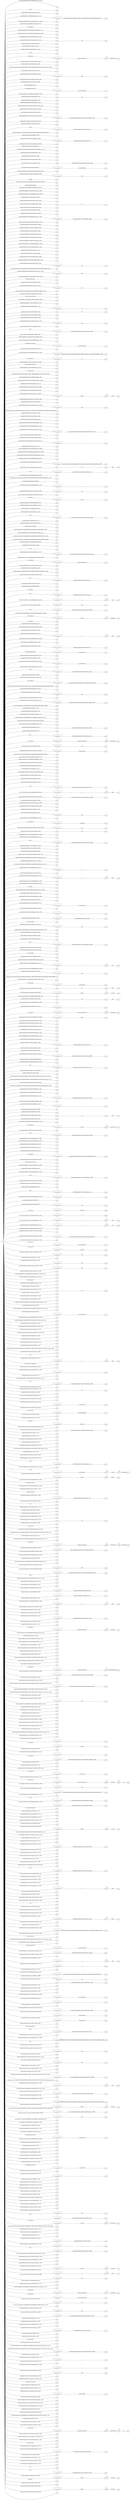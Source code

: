 digraph NFA {
  rankdir=LR;
  node [shape=circle, fontsize=10];
  __start [shape=point, label=""];
  __start -> 1;
  577 [label="577"];
  843 [label="843"];
  89 [label="89"];
  297 [label="297"];
  582 [label="582"];
  656 [label="656"];
  752 [label="752"];
  779 [label="779"];
  269 [label="269"];
  689 [label="689"];
  392 [label="392"];
  11 [label="11"];
  405 [label="405"];
  413 [label="413"];
  64 [label="64"];
  610 [label="610"];
  495 [label="495"];
  497 [label="497"];
  832 [label="832"];
  844 [label="844"];
  816 [label="816"];
  332 [label="332"];
  280 [label="280"];
  537 [label="537"];
  720 [label="720"];
  147 [label="147"];
  319 [label="319"];
  546 [label="546"];
  712 [label="712"];
  880 [label="880"];
  6 [label="6"];
  504 [label="504"];
  235 [label="235"];
  645 [label="645"];
  263 [label="263"];
  422 [label="422"];
  74 [label="74"];
  106 [label="106"];
  738 [label="738"];
  653 [label="653"];
  133 [label="133"];
  676 [label="676"];
  867 [label="867"];
  553 [label="553"];
  304 [label="304"];
  109 [label="109"];
  434 [label="434"];
  30 [label="30"];
  135 [label="135"];
  271 [label="271"];
  366 [label="366"];
  379 [label="379"];
  367 [label="367"];
  423 [label="423"];
  543 [label="543"];
  19 [label="19"];
  482 [label="482"];
  274 [label="274"];
  798 [label="798"];
  544 [label="544"];
  876 [label="876"];
  560 [label="560"];
  571 [label="571"];
  919 [label="919"];
  53 [label="53"];
  28 [label="28"];
  750 [label="750"];
  587 [label="587"];
  624 [label="624"];
  424 [label="424"];
  368 [label="368"];
  76 [label="76"];
  476 [label="476"];
  695 [label="695"];
  176 [label="176"];
  348 [label="348"];
  286 [label="286"];
  431 [label="431"];
  458 [label="458"];
  104 [label="104"];
  520 [label="520"];
  380 [label="380"];
  639 [label="639"];
  539 [label="539"];
  904 [label="904"];
  568 [label="568"];
  595 [label="595"];
  787 [label="787"];
  296 [label="296"];
  563 [label="563"];
  581 [label="581"];
  160 [label="160"];
  395 [label="395"];
  502 [label="502"];
  145 [label="145"];
  148 [label="148"];
  674 [label="674"];
  46 [label="46"];
  32 [label="32"];
  561 [label="561"];
  599 [label="599"];
  906 [label="906"];
  710 [label="710"];
  830 [label="830"];
  22 [label="22"];
  128 [label="128"];
  256 [label="256"];
  394 [label="394"];
  39 [label="39"];
  69 [label="69"];
  857 [label="857"];
  733 [label="733"];
  583 [label="583"];
  362 [label="362"];
  756 [label="756"];
  247 [label="247"];
  533 [label="533"];
  665 [label="665"];
  376 [label="376"];
  115 [label="115"];
  606 [label="606"];
  768 [label="768"];
  790 [label="790"];
  915 [label="915"];
  724 [label="724"];
  417 [label="417"];
  146 [label="146"];
  276 [label="276"];
  14 [label="14"];
  414 [label="414"];
  460 [label="460"];
  45 [label="45"];
  841 [label="841"];
  550 [label="550"];
  5 [label="5"];
  531 [label="531"];
  97 [label="97"];
  853 [label="853"];
  378 [label="378"];
  650 [label="650"];
  390 [label="390"];
  7 [label="7"];
  138 [label="138"];
  818 [label="818"];
  498 [label="498"];
  512 [label="512"];
  619 [label="619"];
  237 [label="237"];
  240 [label="240"];
  202 [label="202"];
  804 [label="804"];
  670 [label="670"];
  369 [label="369"];
  1 [label="1"];
  181 [label="181"];
  178 [label="178"];
  185 [label="185"];
  456 [label="456"];
  122 [label="122"];
  469 [label="469"];
  107 [label="107"];
  755 [label="755"];
  333 [label="333"];
  679 [label="679"];
  585 [label="585"];
  789 [label="789"];
  224 [label="224"];
  54 [label="54"];
  632 [label="632"];
  760 [label="760"];
  78 [label="78"];
  486 [label="486"];
  905 [label="905"];
  257 [label="257"];
  741 [label="741"];
  16 [label="16"];
  168 [label="168"];
  630 [label="630"];
  647 [label="647"];
  810 [label="810"];
  761 [label="761"];
  530 [label="530"];
  572 [label="572"];
  357 [label="357"];
  221 [label="221"];
  754 [label="754"];
  847 [label="847"];
  663 [label="663"];
  661 [label="661"];
  772 [label="772"];
  416 [label="416"];
  781 [label="781"];
  473 [label="473"];
  884 [label="884"];
  282 [label="282"];
  536 [label="536"];
  714 [label="714"];
  858 [label="858"];
  346 [label="346"];
  388 [label="388"];
  626 [label="626"];
  576 [label="576"];
  34 [label="34"];
  808 [label="808"];
  33 [label="33"];
  602 [label="602"];
  261 [label="261"];
  902 [label="902"];
  597 [label="597"];
  484 [label="484"];
  360 [label="360"];
  483 [label="483"];
  513 [label="513"];
  797 [label="797"];
  673 [label="673"];
  246 [label="246"];
  383 [label="383"];
  114 [label="114"];
  890 [label="890"];
  172 [label="172"];
  113 [label="113"];
  252 [label="252"];
  79 [label="79"];
  803 [label="803"];
  846 [label="846"];
  909 [label="909"];
  700 [label="700"];
  739 [label="739"];
  869 [label="869"];
  194 [label="194"];
  782 [label="782"];
  900 [label="900"];
  397 [label="397"];
  372 [label="372"];
  718 [label="718"];
  103 [label="103"];
  358 [label="358"];
  174 [label="174"];
  648 [label="648"];
  868 [label="868"];
  751 [label="751"];
  275 [label="275"];
  8 [label="8"];
  300 [label="300"];
  322 [label="322"];
  874 [label="874"];
  303 [label="303"];
  84 [label="84"];
  524 [label="524"];
  850 [label="850"];
  863 [label="863"];
  340 [label="340"];
  72 [label="72"];
  793 [label="793"];
  200 [label="200"];
  806 [label="806"];
  766 [label="766"];
  208 [label="208"];
  347 [label="347"];
  485 [label="485"];
  42 [label="42"];
  558 [label="558"];
  309 [label="309"];
  93 [label="93"];
  705 [label="705"];
  438 [label="438"];
  387 [label="387"];
  40 [label="40"];
  161 [label="161"];
  373 [label="373"];
  375 [label="375"];
  898 [label="898"];
  809 [label="809"];
  212 [label="212"];
  622 [label="622"];
  774 [label="774"];
  102 [label="102"];
  38 [label="38"];
  90 [label="90"];
  893 [label="893"];
  163 [label="163"];
  25 [label="25"];
  455 [label="455"];
  505 [label="505"];
  94 [label="94"];
  445 [label="445"];
  66 [label="66"];
  507 [label="507"];
  334 [label="334"];
  652 [label="652"];
  111 [label="111"];
  875 [label="875"];
  170 [label="170"];
  105 [label="105"];
  173 [label="173"];
  182 [label="182"];
  68 [label="68"];
  169 [label="169"];
  52 [label="52"];
  223 [label="223"];
  437 [label="437"];
  215 [label="215"];
  746 [label="746"];
  232 [label="232"];
  833 [label="833"];
  41 [label="41"];
  165 [label="165"];
  415 [label="415"];
  201 [label="201"];
  525 [label="525"];
  903 [label="903"];
  635 [label="635"];
  662 [label="662"];
  81 [label="81"];
  365 [label="365"];
  153 [label="153"];
  192 [label="192"];
  238 [label="238"];
  468 [label="468"];
  36 [label="36"];
  402 [label="402"];
  526 [label="526"];
  400 [label="400"];
  164 [label="164"];
  412 [label="412"];
  721 [label="721"];
  881 [label="881"];
  573 [label="573"];
  667 [label="667"];
  154 [label="154"];
  204 [label="204"];
  435 [label="435"];
  203 [label="203"];
  92 [label="92"];
  151 [label="151"];
  305 [label="305"];
  845 [label="845"];
  786 [label="786"];
  747 [label="747"];
  477 [label="477"];
  190 [label="190"];
  601 [label="601"];
  763 [label="763"];
  764 [label="764"];
  267 [label="267"];
  800 [label="800"];
  892 [label="892"];
  43 [label="43"];
  592 [label="592"];
  778 [label="778"];
  463 [label="463"];
  108 [label="108"];
  225 [label="225"];
  528 [label="528"];
  61 [label="61"];
  311 [label="311"];
  516 [label="516"];
  136 [label="136"];
  783 [label="783"];
  813 [label="813"];
  591 [label="591"];
  831 [label="831"];
  598 [label="598"];
  654 [label="654"];
  116 [label="116"];
  450 [label="450"];
  628 [label="628"];
  352 [label="352"];
  58 [label="58"];
  249 [label="249"];
  579 [label="579"];
  345 [label="345"];
  180 [label="180"];
  799 [label="799"];
  124 [label="124"];
  166 [label="166"];
  167 [label="167"];
  137 [label="137"];
  621 [label="621"];
  664 [label="664"];
  260 [label="260"];
  464 [label="464"];
  682 [label="682"];
  918 [label="918"];
  48 [label="48"];
  641 [label="641"];
  529 [label="529"];
  866 [label="866"];
  398 [label="398"];
  88 [label="88"];
  481 [label="481"];
  680 [label="680"];
  248 [label="248"];
  226 [label="226"];
  692 [label="692"];
  894 [label="894"];
  891 [label="891"];
  239 [label="239"];
  371 [label="371"];
  452 [label="452"];
  522 [label="522"];
  548 [label="548"];
  210 [label="210"];
  75 [label="75"];
  742 [label="742"];
  335 [label="335"];
  836 [label="836"];
  143 [label="143"];
  301 [label="301"];
  117 [label="117"];
  767 [label="767"];
  87 [label="87"];
  281 [label="281"];
  429 [label="429"];
  633 [label="633"];
  749 [label="749"];
  801 [label="801"];
  740 [label="740"];
  788 [label="788"];
  590 [label="590"];
  911 [label="911"];
  518 [label="518"];
  603 [label="603"];
  410 [label="410"];
  672 [label="672"];
  461 [label="461"];
  864 [label="864"];
  250 [label="250"];
  213 [label="213"];
  354 [label="354"];
  795 [label="795"];
  183 [label="183"];
  859 [label="859"];
  722 [label="722"];
  177 [label="177"];
  697 [label="697"];
  272 [label="272"];
  159 [label="159"];
  873 [label="873"];
  684 [label="684"];
  503 [label="503"];
  100 [label="100"];
  231 [label="231"];
  913 [label="913"];
  698 [label="698"];
  264 [label="264"];
  222 [label="222"];
  688 [label="688"];
  837 [label="837"];
  707 [label="707"];
  687 [label="687"];
  706 [label="706"];
  294 [label="294"];
  534 [label="534"];
  227 [label="227"];
  569 [label="569"];
  120 [label="120"];
  617 [label="617"];
  895 [label="895"];
  49 [label="49"];
  839 [label="839"];
  829 [label="829"];
  564 [label="564"];
  266 [label="266"];
  209 [label="209"];
  205 [label="205"];
  198 [label="198"];
  449 [label="449"];
  889 [label="889"];
  171 [label="171"];
  594 [label="594"];
  559 [label="559"];
  408 [label="408"];
  488 [label="488"];
  851 [label="851"];
  757 [label="757"];
  541 [label="541"];
  584 [label="584"];
  506 [label="506"];
  91 [label="91"];
  640 [label="640"];
  870 [label="870"];
  191 [label="191"];
  370 [label="370"];
  554 [label="554"];
  842 [label="842"];
  17 [label="17"];
  406 [label="406"];
  386 [label="386"];
  887 [label="887"];
  444 [label="444"];
  343 [label="343"];
  65 [label="65"];
  612 [label="612"];
  149 [label="149"];
  840 [label="840"];
  283 [label="283"];
  310 [label="310"];
  50 [label="50"];
  361 [label="361"];
  500 [label="500"];
  9 [label="9"];
  13 [label="13"];
  230 [label="230"];
  708 [label="708"];
  920 [label="920"];
  364 [label="364"];
  605 [label="605"];
  856 [label="856"];
  112 [label="112"];
  691 [label="691"];
  441 [label="441"];
  574 [label="574"];
  896 [label="896"];
  454 [label="454"];
  426 [label="426"];
  596 [label="596"];
  245 [label="245"];
  728 [label="728"];
  838 [label="838"];
  70 [label="70"];
  255 [label="255"];
  47 [label="47"];
  446 [label="446"];
  428 [label="428"];
  24 [label="24"];
  326 [label="326"];
  219 [label="219"];
  824 [label="824"];
  849 [label="849"];
  56 [label="56"];
  715 [label="715"];
  132 [label="132"];
  475 [label="475"];
  727 [label="727"];
  744 [label="744"];
  666 [label="666"];
  677 [label="677"];
  35 [label="35"];
  80 [label="80"];
  350 [label="350"];
  341 [label="341"];
  393 [label="393"];
  399 [label="399"];
  871 [label="871"];
  538 [label="538"];
  773 [label="773"];
  287 [label="287"];
  771 [label="771"];
  59 [label="59"];
  792 [label="792"];
  852 [label="852"];
  457 [label="457"];
  711 [label="711"];
  18 [label="18"];
  776 [label="776"];
  777 [label="777"];
  821 [label="821"];
  277 [label="277"];
  649 [label="649"];
  860 [label="860"];
  514 [label="514"];
  374 [label="374"];
  491 [label="491"];
  142 [label="142"];
  451 [label="451"];
  480 [label="480"];
  427 [label="427"];
  479 [label="479"];
  314 [label="314"];
  854 [label="854"];
  140 [label="140"];
  206 [label="206"];
  258 [label="258"];
  465 [label="465"];
  384 [label="384"];
  805 [label="805"];
  315 [label="315"];
  110 [label="110"];
  229 [label="229"];
  675 [label="675"];
  308 [label="308"];
  152 [label="152"];
  557 [label="557"];
  657 [label="657"];
  638 [label="638"];
  655 [label="655"];
  879 [label="879"];
  685 [label="685"];
  344 [label="344"];
  492 [label="492"];
  293 [label="293"];
  471 [label="471"];
  494 [label="494"];
  693 [label="693"];
  466 [label="466"];
  726 [label="726"];
  73 [label="73"];
  268 [label="268"];
  359 [label="359"];
  681 [label="681"];
  99 [label="99"];
  759 [label="759"];
  339 [label="339"];
  77 [label="77"];
  819 [label="819"];
  404 [label="404"];
  327 [label="327"];
  55 [label="55"];
  694 [label="694"];
  517 [label="517"];
  496 [label="496"];
  575 [label="575"];
  678 [label="678"];
  241 [label="241"];
  556 [label="556"];
  330 [label="330"];
  753 [label="753"];
  826 [label="826"];
  811 [label="811"];
  651 [label="651"];
  443 [label="443"];
  141 [label="141"];
  489 [label="489"];
  189 [label="189"];
  184 [label="184"];
  217 [label="217"];
  401 [label="401"];
  775 [label="775"];
  389 [label="389"];
  253 [label="253"];
  420 [label="420"];
  523 [label="523"];
  244 [label="244"];
  123 [label="123"];
  421 [label="421"];
  430 [label="430"];
  770 [label="770"];
  186 [label="186"];
  242 [label="242"];
  611 [label="611"];
  545 [label="545"];
  600 [label="600"];
  699 [label="699"];
  188 [label="188"];
  442 [label="442"];
  15 [label="15"];
  515 [label="515"];
  780 [label="780"];
  509 [label="509"];
  162 [label="162"];
  791 [label="791"];
  96 [label="96"];
  323 [label="323"];
  614 [label="614"];
  71 [label="71"];
  835 [label="835"];
  570 [label="570"];
  822 [label="822"];
  735 [label="735"];
  295 [label="295"];
  807 [label="807"];
  897 [label="897"];
  703 [label="703"];
  251 [label="251"];
  736 [label="736"];
  861 [label="861"];
  285 [label="285"];
  625 [label="625"];
  448 [label="448"];
  23 [label="23"];
  259 [label="259"];
  254 [label="254"];
  82 [label="82"];
  86 [label="86"];
  318 [label="318"];
  723 [label="723"];
  98 [label="98"];
  193 [label="193"];
  734 [label="734"];
  565 [label="565"];
  440 [label="440"];
  643 [label="643"];
  313 [label="313"];
  336 [label="336"];
  634 [label="634"];
  472 [label="472"];
  67 [label="67"];
  199 [label="199"];
  337 [label="337"];
  593 [label="593"];
  403 [label="403"];
  865 [label="865"];
  291 [label="291"];
  60 [label="60"];
  342 [label="342"];
  644 [label="644"];
  885 [label="885"];
  562 [label="562"];
  508 [label="508"];
  521 [label="521"];
  716 [label="716"];
  27 [label="27"];
  731 [label="731"];
  702 [label="702"];
  540 [label="540"];
  121 [label="121"];
  535 [label="535"];
  83 [label="83"];
  668 [label="668"];
  848 [label="848"];
  878 [label="878"];
  542 [label="542"];
  418 [label="418"];
  646 [label="646"];
  270 [label="270"];
  719 [label="719"];
  732 [label="732"];
  462 [label="462"];
  134 [label="134"];
  21 [label="21"];
  211 [label="211"];
  823 [label="823"];
  407 [label="407"];
  3 [label="3"];
  467 [label="467"];
  197 [label="197"];
  351 [label="351"];
  532 [label="532"];
  683 [label="683"];
  762 [label="762"];
  220 [label="220"];
  20 [label="20"];
  320 [label="320"];
  179 [label="179"];
  660 [label="660"];
  234 [label="234"];
  834 [label="834"];
  131 [label="131"];
  425 [label="425"];
  604 [label="604"];
  623 [label="623"];
  356 [label="356"];
  701 [label="701"];
  490 [label="490"];
  713 [label="713"];
  637 [label="637"];
  101 [label="101"];
  290 [label="290"];
  547 [label="547"];
  2 [label="2"];
  917 [label="917"];
  501 [label="501"];
  627 [label="627"];
  877 [label="877"];
  419 [label="419"];
  527 [label="527"];
  44 [label="44"];
  910 [label="910"];
  608 [label="608"];
  499 [label="499"];
  289 [label="289"];
  743 [label="743"];
  439 [label="439"];
  493 [label="493"];
  745 [label="745"];
  321 [label="321"];
  862 [label="862"];
  908 [label="908"];
  288 [label="288"];
  737 [label="737"];
  157 [label="157"];
  195 [label="195"];
  914 [label="914"];
  118 [label="118"];
  139 [label="139"];
  618 [label="618"];
  629 [label="629"];
  794 [label="794"];
  825 [label="825"];
  616 [label="616"];
  126 [label="126"];
  391 [label="391"];
  815 [label="815"];
  127 [label="127"];
  37 [label="37"];
  725 [label="725"];
  328 [label="328"];
  686 [label="686"];
  729 [label="729"];
  12 [label="12"];
  57 [label="57"];
  355 [label="355"];
  817 [label="817"];
  299 [label="299"];
  338 [label="338"];
  433 [label="433"];
  613 [label="613"];
  636 [label="636"];
  717 [label="717"];
  10 [label="10"];
  478 [label="478"];
  912 [label="912"];
  325 [label="325"];
  349 [label="349"];
  363 [label="363"];
  470 [label="470"];
  302 [label="302"];
  549 [label="549"];
  589 [label="589"];
  620 [label="620"];
  298 [label="298"];
  306 [label="306"];
  607 [label="607"];
  236 [label="236"];
  709 [label="709"];
  187 [label="187"];
  567 [label="567"];
  409 [label="409"];
  580 [label="580"];
  292 [label="292"];
  329 [label="329"];
  396 [label="396"];
  820 [label="820"];
  886 [label="886"];
  785 [label="785"];
  331 [label="331"];
  316 [label="316"];
  233 [label="233"];
  411 [label="411"];
  262 [label="262"];
  872 [label="872"];
  916 [label="916"];
  279 [label="279"];
  519 [label="519"];
  888 [label="888"];
  669 [label="669"];
  196 [label="196"];
  690 [label="690"];
  62 [label="62"];
  312 [label="312"];
  95 [label="95"];
  769 [label="769"];
  51 [label="51"];
  432 [label="432"];
  353 [label="353"];
  510 [label="510"];
  385 [label="385"];
  802 [label="802"];
  827 [label="827"];
  26 [label="26"];
  85 [label="85"];
  214 [label="214"];
  555 [label="555"];
  566 [label="566"];
  317 [label="317"];
  307 [label="307"];
  218 [label="218"];
  796 [label="796"];
  150 [label="150"];
  125 [label="125"];
  273 [label="273"];
  381 [label="381"];
  765 [label="765"];
  901 [label="901"];
  436 [label="436"];
  377 [label="377"];
  119 [label="119"];
  552 [label="552"];
  642 [label="642"];
  658 [label="658"];
  659 [label="659"];
  278 [label="278"];
  511 [label="511"];
  704 [label="704"];
  63 [label="63"];
  155 [label="155"];
  158 [label="158"];
  487 [label="487"];
  129 [label="129"];
  671 [label="671"];
  855 [label="855"];
  324 [label="324"];
  265 [label="265"];
  453 [label="453"];
  474 [label="474"];
  631 [label="631"];
  578 [label="578"];
  828 [label="828"];
  130 [label="130"];
  216 [label="216"];
  615 [label="615"];
  382 [label="382"];
  29 [label="29"];
  814 [label="814"];
  207 [label="207"];
  748 [label="748"];
  812 [label="812"];
  588 [label="588"];
  784 [label="784"];
  586 [label="586"];
  696 [label="696"];
  31 [label="31"];
  228 [label="228"];
  758 [label="758"];
  551 [label="551"];
  899 [label="899"];
  609 [label="609"];
  144 [label="144"];
  730 [label="730"];
  883 [label="883"];
  907 [label="907"];
  459 [label="459"];
  284 [label="284"];
  156 [label="156"];
  882 [label="882"];
  4 [label="4"];
  243 [label="243"];
  447 [label="447"];
  175 [label="175"];
  { node [shape=doublecircle]; 2 4 5 7 9 11 13 15 16 18 20 21 22 23 25 27 28 29 30 31 32 33 34 35 36 37 38 39 40 42 43 45 47 48 49 50 52 53 54 55 56 57 58 59 60 61 62 63 65 66 67 68 69 70 71 72 73 74 75 77 80 81 82 83 85 86 87 88 89 90 91 92 93 94 97 100 102 103 104 106 107 108 110 111 112 113 114 116 117 119 121 123 125 127 128 129 130 131 132 133 134 135 136 137 138 139 140 141 142 143 144 145 146 147 148 149 150 152 153 154 156 159 160 161 163 166 167 169 172 173 174 175 176 177 178 180 181 182 183 184 185 186 187 188 189 190 191 192 193 194 195 196 197 199 200 201 203 204 206 207 209 210 211 213 215 216 217 218 219 221 223 224 225 226 227 228 229 230 231 232 233 234 236 237 238 239 240 241 242 243 244 245 246 248 251 252 253 254 256 257 258 259 260 261 262 263 264 265 266 267 269 272 274 276 278 280 281 282 283 286 289 291 292 294 296 298 299 300 302 303 304 306 307 308 309 310 312 314 316 318 320 322 323 324 325 326 327 328 329 330 331 332 333 334 335 336 337 338 339 340 341 342 343 344 346 347 348 350 353 354 355 357 360 361 363 366 367 368 369 370 371 372 374 375 376 377 378 379 380 381 382 383 384 385 386 387 388 389 390 392 393 395 397 398 399 400 402 403 404 405 406 407 408 409 410 411 412 413 414 416 417 418 419 420 421 422 423 424 425 426 428 431 432 433 434 436 437 438 439 440 441 442 443 444 445 446 449 452 454 455 456 457 459 461 463 464 465 466 468 469 470 472 473 474 475 476 478 479 480 482 484 486 488 490 491 492 493 494 495 496 497 498 499 500 501 502 503 504 505 506 507 508 509 510 511 512 513 514 516 517 518 520 523 524 525 527 530 531 533 536 537 538 539 540 541 542 544 545 546 547 548 549 550 551 552 553 554 555 556 557 558 559 560 562 563 565 567 568 569 570 572 573 574 575 576 577 578 579 580 581 582 583 585 586 587 588 589 590 591 592 593 594 595 597 600 601 602 603 605 606 607 608 609 610 611 612 613 614 615 618 621 623 624 626 628 630 631 632 633 634 635 636 638 639 640 642 643 644 645 646 648 649 650 652 654 656 658 660 661 662 663 664 665 666 667 668 669 670 671 672 673 674 675 676 677 678 679 680 681 682 683 684 685 686 688 689 690 692 695 696 697 699 702 703 705 708 709 710 711 712 713 714 716 717 718 719 720 721 722 723 724 725 726 727 728 729 730 731 732 733 734 736 737 738 740 741 742 744 745 747 748 749 750 751 752 753 754 756 757 759 761 763 764 765 766 768 771 772 776 777 778 779 781 784 787 790 792 794 796 798 801 804 808 811 815 818 821 825 828 830 832 834 836 838 840 842 843 844 845 846 848 850 851 852 853 854 855 856 857 858 859 860 862 864 866 868 870 872 874 876 877 878 879 880 881 882 883 885 887 889 891 893 895 897 899 900 901 902 904 906 908 910 912 914 916 918 919 920 }
  1 -> 2 [label="#gw-desktop-herotator"];
  1 -> 3 [label="#gw-desktop-herotator"];
  3 -> 3 [label="*"];
  3 -> 4 [label=".a-carousel-viewport"];
  1 -> 5 [label="#gw-desktop-herotator.tall"];
  1 -> 6 [label="#gw-desktop-herotator.tall"];
  6 -> 6 [label="*"];
  6 -> 7 [label=".a-carousel-container"];
  1 -> 8 [label="#gw-desktop-herotator.tall"];
  8 -> 8 [label="*"];
  8 -> 9 [label=".a-carousel-controls"];
  1 -> 10 [label="#gw-desktop-herotator.tall"];
  10 -> 10 [label="*"];
  10 -> 11 [label=".a-carousel-left"];
  1 -> 12 [label="#gw-desktop-herotator.tall"];
  12 -> 12 [label="*"];
  12 -> 13 [label=".a-carousel-right"];
  1 -> 14 [label="#gw-desktop-herotator.tall"];
  14 -> 14 [label="*"];
  14 -> 15 [label=".a-carousel-viewport"];
  1 -> 16 [label="#gw-desktop-herotator.tall.single-slide-hero"];
  1 -> 17 [label="#gw-desktop-herotator.tall.single-slide-hero"];
  17 -> 17 [label="*"];
  17 -> 18 [label=".a-carousel-controls"];
  1 -> 19 [label="#gw-desktop-herotator.tall.single-slide-hero"];
  19 -> 19 [label="*"];
  19 -> 20 [label=".a-carousel-viewport"];
  1 -> 21 [label="#icp-touch-link-cop"];
  1 -> 22 [label="#icp-touch-link-country"];
  1 -> 23 [label="#icp-touch-link-language"];
  1 -> 24 [label="#nav-flyout-ewc"];
  24 -> 24 [label="*"];
  24 -> 25 [label=".nav-flyout-buffer-left"];
  1 -> 26 [label="#nav-flyout-ewc"];
  26 -> 26 [label="*"];
  26 -> 27 [label=".nav-flyout-buffer-right"];
  1 -> 28 [label="-webkit-media-controls-panel"];
  1 -> 29 [label="-webkit-media-controls-panel-container"];
  1 -> 30 [label="-webkit-media-controls-start-playback-button"];
  1 -> 31 [label="-webkit-scrollbar"];
  1 -> 32 [label="._ameyal-product-shoveler_energy-efficiency_energy-efficiency-badge-data-sheet-label-container__2iEi2"];
  1 -> 33 [label="._ameyal-product-shoveler_energy-efficiency_energy-efficiency-badge-data-sheet-label__3b6X3"];
  1 -> 34 [label="._ameyal-product-shoveler_energy-efficiency_energy-efficiency-badge-rating-2021__2Q_3P"];
  1 -> 35 [label="._ameyal-product-shoveler_energy-efficiency_energy-efficiency-badge-rating-sign__1ronK"];
  1 -> 36 [label="._ameyal-product-shoveler_energy-efficiency_energy-efficiency-badge-rating__3_0eN"];
  1 -> 37 [label="._ameyal-product-shoveler_energy-efficiency_energy-efficiency-badge-shape__1IcJY"];
  1 -> 38 [label="._ameyal-product-shoveler_energy-efficiency_energy-efficiency-badge-standard__28gp8"];
  1 -> 39 [label="._ameyal-product-shoveler_energy-efficiency_energy-efficiency-container__1Pkva"];
  1 -> 40 [label="._ameyal-product-shoveler_image_asin-container-white-box__QwmgO"];
  1 -> 41 [label="._ameyal-product-shoveler_image_asin-container-white-box__QwmgO"];
  41 -> 41 [label="*"];
  41 -> 42 [label="img"];
  1 -> 43 [label="._ameyal-product-shoveler_image_asin-container__2jyCM"];
  1 -> 44 [label="._ameyal-product-shoveler_image_asin-container__2jyCM"];
  44 -> 44 [label="*"];
  44 -> 45 [label="img"];
  1 -> 46 [label="._ameyal-product-shoveler_image_base-padding__2zxN3"];
  46 -> 46 [label="*"];
  46 -> 47 [label="img"];
  1 -> 48 [label="._ameyal-product-shoveler_image_force-square__yjzpK"];
  1 -> 49 [label="._ameyal-product-shoveler_image_override-square__2e4Zf"];
  1 -> 50 [label="._ameyal-product-shoveler_image_round-corners__2y_fS"];
  1 -> 51 [label="._ameyal-product-shoveler_image_small-padding__15RRH"];
  51 -> 51 [label="*"];
  51 -> 52 [label="img"];
  1 -> 53 [label="._ameyal-product-shoveler_style_ad-feedback-loading-spinnner-rtl__2BoOY"];
  1 -> 54 [label="._ameyal-product-shoveler_style_ad-feedback-loading-spinnner__1nmZw"];
  1 -> 55 [label="._ameyal-product-shoveler_style_ad-feedback-primary-link__2bIZi"];
  1 -> 56 [label="._ameyal-product-shoveler_style_ad-feedback-sprite-mobile__2_rj8"];
  1 -> 57 [label="._ameyal-product-shoveler_style_ad-feedback-sprite__28uwB"];
  1 -> 58 [label="._ameyal-product-shoveler_style_ad-feedback-text-desktop__q3xp_"];
  1 -> 59 [label="._ameyal-product-shoveler_style_ad-feedback-text__2HjQ9"];
  1 -> 60 [label="._ameyal-product-shoveler_style_apexBadgeLabel__2-Vye"];
  1 -> 61 [label="._ameyal-product-shoveler_style_apexBadgeMessage__1tHvd"];
  1 -> 62 [label="._ameyal-product-shoveler_style_aspect-button-group__1LqUG"];
  1 -> 63 [label="._ameyal-product-shoveler_style_aspect-button__7cH_E"];
  1 -> 64 [label="._ameyal-product-shoveler_style_aspect-button__7cH_E"];
  64 -> 65 [label="svg"];
  1 -> 66 [label="._ameyal-product-shoveler_style_aspect-ratio-1236x1080__3aEzl"];
  1 -> 67 [label="._ameyal-product-shoveler_style_aspect-ratio-15x3__1h649"];
  1 -> 68 [label="._ameyal-product-shoveler_style_aspect-ratio-16x9__cBPv8"];
  1 -> 69 [label="._ameyal-product-shoveler_style_aspect-ratio-4x3__3BewI"];
  1 -> 70 [label="._ameyal-product-shoveler_style_aspect-ratio-5x8__2IaNz"];
  1 -> 71 [label="._ameyal-product-shoveler_style_aspect-ratio-dynamic-60vh__3N5g_"];
  1 -> 72 [label="._ameyal-product-shoveler_style_aspect-ratio-fill__2Zjfb"];
  1 -> 73 [label="._ameyal-product-shoveler_style_aspect-text__S4PU1"];
  1 -> 74 [label="._ameyal-product-shoveler_style_autoplay-span__2CMfc"];
  1 -> 75 [label="._ameyal-product-shoveler_style_badge-container__20aJ2"];
  1 -> 76 [label="._ameyal-product-shoveler_style_badge-container__20aJ2"];
  76 -> 77 [label="div"];
  1 -> 78 [label="._ameyal-product-shoveler_style_badge-container__20aJ2"];
  78 -> 79 [label="div"];
  79 -> 80 [label="span"];
  1 -> 81 [label="._ameyal-product-shoveler_style_badgeLabel__pJ5rc"];
  1 -> 82 [label="._ameyal-product-shoveler_style_badgeMessage__2Dtw7"];
  1 -> 83 [label="._ameyal-product-shoveler_style_carouselContainer__3N7M1"];
  1 -> 84 [label="._ameyal-product-shoveler_style_carouselContainer__3N7M1"];
  84 -> 84 [label="*"];
  84 -> 85 [label="li.a-carousel-card"];
  1 -> 86 [label="._ameyal-product-shoveler_style_close-icon-wrapper__1zvdC"];
  1 -> 87 [label="._ameyal-product-shoveler_style_close-icon__2RJs3"];
  1 -> 88 [label="._ameyal-product-shoveler_style_close-text__2-gwn"];
  1 -> 89 [label="._ameyal-product-shoveler_style_cta-link__2xo74"];
  1 -> 90 [label="._ameyal-product-shoveler_style_desktop-close-button__1iL_P"];
  1 -> 91 [label="._ameyal-product-shoveler_style_displayCount__1MVut"];
  1 -> 92 [label="._ameyal-product-shoveler_style_empty-footer__2d59h"];
  1 -> 93 [label="._ameyal-product-shoveler_style_five-pack__1-Tql"];
  1 -> 94 [label="._ameyal-product-shoveler_style_fluid-lazy-video__fInMS"];
  1 -> 95 [label="._ameyal-product-shoveler_style_fluid-lazy-video__fInMS"];
  95 -> 95 [label="*"];
  95 -> 96 [label=".video-js"];
  96 -> 96 [label="*"];
  96 -> 97 [label=".vjs-poster"];
  1 -> 98 [label="._ameyal-product-shoveler_style_fluid-lazy-video__fInMS"];
  98 -> 98 [label="*"];
  98 -> 99 [label=".video-js"];
  99 -> 99 [label="*"];
  99 -> 100 [label=".vjs-tech"];
  1 -> 101 [label="._ameyal-product-shoveler_style_fluid-lazy-video__fInMS"];
  101 -> 101 [label="*"];
  101 -> 102 [label=".video-js.vjs-fluid"];
  1 -> 103 [label="._ameyal-product-shoveler_style_four-pack__1ufgr"];
  1 -> 104 [label="._ameyal-product-shoveler_style_gw-hero-close-button__3svyZ"];
  1 -> 105 [label="._ameyal-product-shoveler_style_gw-hero-close-button__3svyZ"];
  105 -> 105 [label="*"];
  105 -> 106 [label="._ameyal-product-shoveler_style_close-black-icon__3hkbe"];
  1 -> 107 [label="._ameyal-product-shoveler_style_gwm-link-footer__3OF47"];
  1 -> 108 [label="._ameyal-product-shoveler_style_haulRibbon__3VZNi"];
  1 -> 109 [label="._ameyal-product-shoveler_style_haulRibbon__3VZNi"];
  109 -> 109 [label="*"];
  109 -> 110 [label="._ameyal-product-shoveler_style_logo__15d-3"];
  1 -> 111 [label="._ameyal-product-shoveler_style_header-icon__2cuVV"];
  1 -> 112 [label="._ameyal-product-shoveler_style_header-link__cUhOK"];
  1 -> 113 [label="._ameyal-product-shoveler_style_header__1vGdj"];
  1 -> 114 [label="._ameyal-product-shoveler_style_image-container__2OiZA"];
  1 -> 115 [label="._ameyal-product-shoveler_style_image-container__2OiZA"];
  115 -> 115 [label="*"];
  115 -> 116 [label="img"];
  1 -> 117 [label="._ameyal-product-shoveler_style_inlineErrorDetails__1NBx-"];
  1 -> 118 [label="._ameyal-product-shoveler_style_lazy-loaded-video__3m5dG"];
  118 -> 118 [label="*"];
  118 -> 119 [label="._ameyal-product-shoveler_style_cover-cta-link__2HKJP"];
  1 -> 120 [label="._ameyal-product-shoveler_style_lazy-loaded-video__3m5dG"];
  120 -> 120 [label="*"];
  120 -> 121 [label="img._ameyal-product-shoveler_style_cover-portrait-image__2lhzL"];
  1 -> 122 [label="._ameyal-product-shoveler_style_lazy-loaded-video__3m5dG"];
  122 -> 122 [label="*"];
  122 -> 123 [label="img._ameyal-product-shoveler_style_dynamic-portrait-image__1Wrzd"];
  1 -> 124 [label="._ameyal-product-shoveler_style_lazy-loaded-video__3m5dG"];
  124 -> 124 [label="*"];
  124 -> 125 [label="video"];
  1 -> 126 [label="._ameyal-product-shoveler_style_lazy-loaded-video__3m5dG._ameyal-product-shoveler_style_fluid-lazy-video__fInMS"];
  126 -> 126 [label="*"];
  126 -> 127 [label="img._ameyal-product-shoveler_style_fluid-landscape-image__TE6PT"];
  1 -> 128 [label="._ameyal-product-shoveler_style_logoGap__nKNZ9"];
  1 -> 129 [label="._ameyal-product-shoveler_style_logoRectangle__1VJwu"];
  1 -> 130 [label="._ameyal-product-shoveler_style_logoSquareContainer__3Paoc"];
  1 -> 131 [label="._ameyal-product-shoveler_style_logoSquare__3NZyi"];
  1 -> 132 [label="._ameyal-product-shoveler_style_logo__2ZQ-N"];
  1 -> 133 [label="._ameyal-product-shoveler_style_mixed-button__2og-m"];
  1 -> 134 [label="._ameyal-product-shoveler_style_mobile-close-button__3PB07"];
  1 -> 135 [label="._ameyal-product-shoveler_style_mobile-double-border-link-focus__1Oz9p"];
  1 -> 136 [label="._ameyal-product-shoveler_style_mobile-double-border-link-focus__1Oz9p._ameyal-product-shoveler_style_focus-visible__3HkmX"];
  1 -> 137 [label="._ameyal-product-shoveler_style_mosaic-card-body__1HmTs"];
  1 -> 138 [label="._ameyal-product-shoveler_style_mosaic-card__1C-_R"];
  1 -> 139 [label="._ameyal-product-shoveler_style_negative-button__1Dvqz"];
  1 -> 140 [label="._ameyal-product-shoveler_style_negativeMarginAdjust__1nqu9"];
  1 -> 141 [label="._ameyal-product-shoveler_style_oneLineTruncation__2WWse"];
  1 -> 142 [label="._ameyal-product-shoveler_style_overlay__3Sx3u"];
  1 -> 143 [label="._ameyal-product-shoveler_style_positive-button__3UOC3"];
  1 -> 144 [label="._ameyal-product-shoveler_style_poster-image__1W0yA"];
  1 -> 145 [label="._ameyal-product-shoveler_style_smartText__ubpEw"];
  1 -> 146 [label="._ameyal-product-shoveler_style_spCSRFTreatment__-hwVO"];
  1 -> 147 [label="._ameyal-product-shoveler_style_spacer__7Pyg3"];
  1 -> 148 [label="._ameyal-product-shoveler_style_stacking-context__3PbQE"];
  1 -> 149 [label="._ameyal-product-shoveler_style_theming-background-override__1HfzJ"];
  1 -> 150 [label="._ameyal-product-shoveler_style_theming-text-color__2f7xc"];
  1 -> 151 [label="._ameyal-product-shoveler_style_theming-text-color__2f7xc"];
  151 -> 151 [label="*"];
  151 -> 152 [label="a"];
  1 -> 153 [label="._ameyal-product-shoveler_style_themingTextColorWhite__1zryO"];
  1 -> 154 [label="._ameyal-product-shoveler_style_themingTextColor__1YKkf"];
  1 -> 155 [label="._ameyal-product-shoveler_style_themingTextColor__1YKkf"];
  155 -> 155 [label="*"];
  155 -> 156 [label="a"];
  1 -> 157 [label="._ameyal-product-shoveler_style_themingTextColor__1YKkf"];
  157 -> 157 [label="*"];
  157 -> 158 [label="a"];
  158 -> 158 [label="*"];
  158 -> 159 [label="span"];
  1 -> 160 [label="._ameyal-product-shoveler_style_themingTextColor__1oQsI"];
  1 -> 161 [label="._ameyal-product-shoveler_style_themingTextColor__2LCvL"];
  1 -> 162 [label="._ameyal-product-shoveler_style_themingTextColor__2LCvL"];
  162 -> 162 [label="*"];
  162 -> 163 [label="a"];
  1 -> 164 [label="._ameyal-product-shoveler_style_themingTextColor__2LCvL"];
  164 -> 164 [label="*"];
  164 -> 165 [label="a"];
  165 -> 165 [label="*"];
  165 -> 166 [label="span"];
  1 -> 167 [label="._ameyal-product-shoveler_style_themingTextColor__lrzuC"];
  1 -> 168 [label="._ameyal-product-shoveler_style_themingTextColor__lrzuC"];
  168 -> 168 [label="*"];
  168 -> 169 [label="a"];
  1 -> 170 [label="._ameyal-product-shoveler_style_themingTextColor__lrzuC"];
  170 -> 170 [label="*"];
  170 -> 171 [label="a"];
  171 -> 171 [label="*"];
  171 -> 172 [label="span"];
  1 -> 173 [label="._ameyal-product-shoveler_style_three-pack__5s3hP"];
  1 -> 174 [label="._ameyal-product-shoveler_style_threeLineTruncation__UkUjj"];
  1 -> 175 [label="._ameyal-product-shoveler_style_tile-container__1QgAV"];
  1 -> 176 [label="._ameyal-product-shoveler_style_tile-grid__QMxNY"];
  1 -> 177 [label="._ameyal-product-shoveler_style_tile-link__38lTa"];
  1 -> 178 [label="._ameyal-product-shoveler_style_tile-theming__3eeyj"];
  1 -> 179 [label="._ameyal-product-shoveler_style_tile-theming__3eeyj"];
  179 -> 180 [label="._ameyal-product-shoveler_style_image-container__2OiZA"];
  1 -> 181 [label="._ameyal-product-shoveler_style_truncation__x9-69"];
  1 -> 182 [label="._ameyal-product-shoveler_style_twoLineTruncation__16TLV"];
  1 -> 183 [label="._ameyal-product-shoveler_style_video-container__1hKS1"];
  1 -> 184 [label="._ameyal-product-shoveler_style_video-container__1hKS1._ameyal-product-shoveler_style_show-video__xX4WM"];
  1 -> 185 [label="._ameyal-product-shoveler_style_wd-backdrop-data__1znxG"];
  1 -> 186 [label="._ameyal-product-shoveler_style_wd-card-link-focus__sm6Xn"];
  1 -> 187 [label="._ameyal-product-shoveler_style_wdHeader__Edrev"];
  1 -> 188 [label="._cropped-image-link_energy-efficiency_energy-efficiency-badge-data-sheet-label-container__2iEi2"];
  1 -> 189 [label="._cropped-image-link_energy-efficiency_energy-efficiency-badge-data-sheet-label__3b6X3"];
  1 -> 190 [label="._cropped-image-link_energy-efficiency_energy-efficiency-badge-rating-2021__2Q_3P"];
  1 -> 191 [label="._cropped-image-link_energy-efficiency_energy-efficiency-badge-rating-sign__1ronK"];
  1 -> 192 [label="._cropped-image-link_energy-efficiency_energy-efficiency-badge-rating__3_0eN"];
  1 -> 193 [label="._cropped-image-link_energy-efficiency_energy-efficiency-badge-shape__1IcJY"];
  1 -> 194 [label="._cropped-image-link_energy-efficiency_energy-efficiency-badge-standard__28gp8"];
  1 -> 195 [label="._cropped-image-link_energy-efficiency_energy-efficiency-container__1Pkva"];
  1 -> 196 [label="._cropped-image-link_image_asin-container-full-height__MOKlF"];
  1 -> 197 [label="._cropped-image-link_image_asin-container-white-box__3Stwp"];
  1 -> 198 [label="._cropped-image-link_image_asin-container-white-box__3Stwp"];
  198 -> 198 [label="*"];
  198 -> 199 [label="img"];
  1 -> 200 [label="._cropped-image-link_image_asin-container-white-box__3Stwp._cropped-image-link_image_reduce-image-height__23dy8"];
  1 -> 201 [label="._cropped-image-link_image_asin-container-white-box__QwmgO"];
  1 -> 202 [label="._cropped-image-link_image_asin-container-white-box__QwmgO"];
  202 -> 202 [label="*"];
  202 -> 203 [label="img"];
  1 -> 204 [label="._cropped-image-link_image_asin-container__2jyCM"];
  1 -> 205 [label="._cropped-image-link_image_asin-container__2jyCM"];
  205 -> 205 [label="*"];
  205 -> 206 [label="img"];
  1 -> 207 [label="._cropped-image-link_image_asin-container__LRY5p"];
  1 -> 208 [label="._cropped-image-link_image_asin-container__LRY5p"];
  208 -> 208 [label="*"];
  208 -> 209 [label="img"];
  1 -> 210 [label="._cropped-image-link_image_asin-container__LRY5p._cropped-image-link_image_border-radius-top-only__2tZ_O"];
  1 -> 211 [label="._cropped-image-link_image_asin-container__LRY5p._cropped-image-link_image_reduce-image-height__23dy8"];
  1 -> 212 [label="._cropped-image-link_image_base-padding__2zxN3"];
  212 -> 212 [label="*"];
  212 -> 213 [label="img"];
  1 -> 214 [label="._cropped-image-link_image_base-padding__mNE_u"];
  214 -> 214 [label="*"];
  214 -> 215 [label="img"];
  1 -> 216 [label="._cropped-image-link_image_force-square__yjzpK"];
  1 -> 217 [label="._cropped-image-link_image_override-square__2e4Zf"];
  1 -> 218 [label="._cropped-image-link_image_round-corners__22iOW"];
  1 -> 219 [label="._cropped-image-link_image_round-corners__2y_fS"];
  1 -> 220 [label="._cropped-image-link_image_small-padding__15RRH"];
  220 -> 220 [label="*"];
  220 -> 221 [label="img"];
  1 -> 222 [label="._cropped-image-link_image_small-padding__3ZjS-"];
  222 -> 222 [label="*"];
  222 -> 223 [label="img"];
  1 -> 224 [label="._cropped-image-link_style_ad-feedback-loading-spinnner-rtl__2BoOY"];
  1 -> 225 [label="._cropped-image-link_style_ad-feedback-loading-spinnner__1nmZw"];
  1 -> 226 [label="._cropped-image-link_style_ad-feedback-primary-link__2bIZi"];
  1 -> 227 [label="._cropped-image-link_style_ad-feedback-sprite-mobile__2_rj8"];
  1 -> 228 [label="._cropped-image-link_style_ad-feedback-sprite__28uwB"];
  1 -> 229 [label="._cropped-image-link_style_ad-feedback-text-desktop__q3xp_"];
  1 -> 230 [label="._cropped-image-link_style_ad-feedback-text__2HjQ9"];
  1 -> 231 [label="._cropped-image-link_style_apexBadgeLabel__2-Vye"];
  1 -> 232 [label="._cropped-image-link_style_apexBadgeMessage__1tHvd"];
  1 -> 233 [label="._cropped-image-link_style_aspect-button-group__1LqUG"];
  1 -> 234 [label="._cropped-image-link_style_aspect-button__7cH_E"];
  1 -> 235 [label="._cropped-image-link_style_aspect-button__7cH_E"];
  235 -> 236 [label="svg"];
  1 -> 237 [label="._cropped-image-link_style_aspect-ratio-1236x1080__3aEzl"];
  1 -> 238 [label="._cropped-image-link_style_aspect-ratio-15x3__1h649"];
  1 -> 239 [label="._cropped-image-link_style_aspect-ratio-16x9__cBPv8"];
  1 -> 240 [label="._cropped-image-link_style_aspect-ratio-4x3__3BewI"];
  1 -> 241 [label="._cropped-image-link_style_aspect-ratio-5x8__2IaNz"];
  1 -> 242 [label="._cropped-image-link_style_aspect-ratio-dynamic-60vh__3N5g_"];
  1 -> 243 [label="._cropped-image-link_style_aspect-ratio-fill__2Zjfb"];
  1 -> 244 [label="._cropped-image-link_style_aspect-text__S4PU1"];
  1 -> 245 [label="._cropped-image-link_style_autoplay-span__2CMfc"];
  1 -> 246 [label="._cropped-image-link_style_badge-container__20aJ2"];
  1 -> 247 [label="._cropped-image-link_style_badge-container__20aJ2"];
  247 -> 248 [label="div"];
  1 -> 249 [label="._cropped-image-link_style_badge-container__20aJ2"];
  249 -> 250 [label="div"];
  250 -> 251 [label="span"];
  1 -> 252 [label="._cropped-image-link_style_badgeLabel__pJ5rc"];
  1 -> 253 [label="._cropped-image-link_style_badgeMessage__2Dtw7"];
  1 -> 254 [label="._cropped-image-link_style_carouselContainer__3N7M1"];
  1 -> 255 [label="._cropped-image-link_style_carouselContainer__3N7M1"];
  255 -> 255 [label="*"];
  255 -> 256 [label="li.a-carousel-card"];
  1 -> 257 [label="._cropped-image-link_style_centerImage-focusable__1JvMN"];
  1 -> 258 [label="._cropped-image-link_style_centerImage-focusable__1JvMN._cropped-image-link_style_focus-visible__2YLxf"];
  1 -> 259 [label="._cropped-image-link_style_centerImage__1rzYI"];
  1 -> 260 [label="._cropped-image-link_style_close-icon-wrapper__1zvdC"];
  1 -> 261 [label="._cropped-image-link_style_close-icon__2RJs3"];
  1 -> 262 [label="._cropped-image-link_style_close-text__2-gwn"];
  1 -> 263 [label="._cropped-image-link_style_cropped-image-link__3winf"];
  1 -> 264 [label="._cropped-image-link_style_cta-link__2xo74"];
  1 -> 265 [label="._cropped-image-link_style_desktop-close-button__1iL_P"];
  1 -> 266 [label="._cropped-image-link_style_displayCount__1MVut"];
  1 -> 267 [label="._cropped-image-link_style_dt-TextContainer__3nbU9"];
  1 -> 268 [label="._cropped-image-link_style_dt-TextContainer__3nbU9"];
  268 -> 268 [label="*"];
  268 -> 269 [label="._cropped-image-link_style_dt-ctaButton__1Nw6g"];
  1 -> 270 [label="._cropped-image-link_style_dt-TextContainer__3nbU9"];
  270 -> 270 [label="*"];
  270 -> 271 [label="._cropped-image-link_style_dt-ctaButton__1Nw6g"];
  271 -> 271 [label="*"];
  271 -> 272 [label="button"];
  1 -> 273 [label="._cropped-image-link_style_dt-TextContainer__3nbU9"];
  273 -> 273 [label="*"];
  273 -> 274 [label="._cropped-image-link_style_dt-cta__3aSwB"];
  1 -> 275 [label="._cropped-image-link_style_dt-TextContainer__3nbU9"];
  275 -> 275 [label="*"];
  275 -> 276 [label="._cropped-image-link_style_dt-legalLine__3gv_-"];
  1 -> 277 [label="._cropped-image-link_style_dt-TextContainer__3nbU9"];
  277 -> 277 [label="*"];
  277 -> 278 [label="._cropped-image-link_style_dt-subTitle__2_bC7"];
  1 -> 279 [label="._cropped-image-link_style_dt-TextContainer__3nbU9"];
  279 -> 279 [label="*"];
  279 -> 280 [label="._cropped-image-link_style_dt-title__1nnGN"];
  1 -> 281 [label="._cropped-image-link_style_empty-footer__2d59h"];
  1 -> 282 [label="._cropped-image-link_style_five-pack__1-Tql"];
  1 -> 283 [label="._cropped-image-link_style_fluid-lazy-video__fInMS"];
  1 -> 284 [label="._cropped-image-link_style_fluid-lazy-video__fInMS"];
  284 -> 284 [label="*"];
  284 -> 285 [label=".video-js"];
  285 -> 285 [label="*"];
  285 -> 286 [label=".vjs-poster"];
  1 -> 287 [label="._cropped-image-link_style_fluid-lazy-video__fInMS"];
  287 -> 287 [label="*"];
  287 -> 288 [label=".video-js"];
  288 -> 288 [label="*"];
  288 -> 289 [label=".vjs-tech"];
  1 -> 290 [label="._cropped-image-link_style_fluid-lazy-video__fInMS"];
  290 -> 290 [label="*"];
  290 -> 291 [label=".video-js.vjs-fluid"];
  1 -> 292 [label="._cropped-image-link_style_fluidImageContainer__2jd50"];
  1 -> 293 [label="._cropped-image-link_style_fluidImageContainer__2jd50"];
  293 -> 293 [label="*"];
  293 -> 294 [label="._cropped-image-link_style_fluidImage__iJ3aE"];
  1 -> 295 [label="._cropped-image-link_style_fluidImageContainer__2jd50"];
  295 -> 295 [label="*"];
  295 -> 296 [label="._cropped-image-link_style_fluidImage__iJ3aE._cropped-image-link_style_fluidLandscapeImage__3eTVC"];
  1 -> 297 [label="._cropped-image-link_style_fluidImageContainer__2jd50"];
  297 -> 297 [label="*"];
  297 -> 298 [label="._cropped-image-link_style_fluidImage__iJ3aE._cropped-image-link_style_fluidPortraitImage__3yQ-X"];
  1 -> 299 [label="._cropped-image-link_style_four-pack__1ufgr"];
  1 -> 300 [label="._cropped-image-link_style_gw-hero-close-button__3svyZ"];
  1 -> 301 [label="._cropped-image-link_style_gw-hero-close-button__3svyZ"];
  301 -> 301 [label="*"];
  301 -> 302 [label="._cropped-image-link_style_close-black-icon__3hkbe"];
  1 -> 303 [label="._cropped-image-link_style_gwm-link-footer__3OF47"];
  1 -> 304 [label="._cropped-image-link_style_haulRibbon__3VZNi"];
  1 -> 305 [label="._cropped-image-link_style_haulRibbon__3VZNi"];
  305 -> 305 [label="*"];
  305 -> 306 [label="._cropped-image-link_style_logo__15d-3"];
  1 -> 307 [label="._cropped-image-link_style_header-icon__2cuVV"];
  1 -> 308 [label="._cropped-image-link_style_header-link__cUhOK"];
  1 -> 309 [label="._cropped-image-link_style_header__1vGdj"];
  1 -> 310 [label="._cropped-image-link_style_image-container__2OiZA"];
  1 -> 311 [label="._cropped-image-link_style_image-container__2OiZA"];
  311 -> 311 [label="*"];
  311 -> 312 [label="img"];
  1 -> 313 [label="._cropped-image-link_style_lazy-loaded-video__3m5dG"];
  313 -> 313 [label="*"];
  313 -> 314 [label="._cropped-image-link_style_cover-cta-link__2HKJP"];
  1 -> 315 [label="._cropped-image-link_style_lazy-loaded-video__3m5dG"];
  315 -> 315 [label="*"];
  315 -> 316 [label="img._cropped-image-link_style_cover-portrait-image__2lhzL"];
  1 -> 317 [label="._cropped-image-link_style_lazy-loaded-video__3m5dG"];
  317 -> 317 [label="*"];
  317 -> 318 [label="img._cropped-image-link_style_dynamic-portrait-image__1Wrzd"];
  1 -> 319 [label="._cropped-image-link_style_lazy-loaded-video__3m5dG"];
  319 -> 319 [label="*"];
  319 -> 320 [label="video"];
  1 -> 321 [label="._cropped-image-link_style_lazy-loaded-video__3m5dG._cropped-image-link_style_fluid-lazy-video__fInMS"];
  321 -> 321 [label="*"];
  321 -> 322 [label="img._cropped-image-link_style_fluid-landscape-image__TE6PT"];
  1 -> 323 [label="._cropped-image-link_style_logoGap__nKNZ9"];
  1 -> 324 [label="._cropped-image-link_style_logoRectangle__1VJwu"];
  1 -> 325 [label="._cropped-image-link_style_logoSquareContainer__3Paoc"];
  1 -> 326 [label="._cropped-image-link_style_logoSquare__3NZyi"];
  1 -> 327 [label="._cropped-image-link_style_logo__2ZQ-N"];
  1 -> 328 [label="._cropped-image-link_style_mixed-button__2og-m"];
  1 -> 329 [label="._cropped-image-link_style_mobile-close-button__3PB07"];
  1 -> 330 [label="._cropped-image-link_style_mobile-double-border-link-focus__1Oz9p"];
  1 -> 331 [label="._cropped-image-link_style_mobile-double-border-link-focus__1Oz9p._cropped-image-link_style_focus-visible__3HkmX"];
  1 -> 332 [label="._cropped-image-link_style_mosaic-card-body__1HmTs"];
  1 -> 333 [label="._cropped-image-link_style_mosaic-card__1C-_R"];
  1 -> 334 [label="._cropped-image-link_style_negative-button__1Dvqz"];
  1 -> 335 [label="._cropped-image-link_style_negativeMarginAdjust__1nqu9"];
  1 -> 336 [label="._cropped-image-link_style_oneLineTruncation__2WWse"];
  1 -> 337 [label="._cropped-image-link_style_overlay__3Sx3u"];
  1 -> 338 [label="._cropped-image-link_style_positive-button__3UOC3"];
  1 -> 339 [label="._cropped-image-link_style_poster-image__1W0yA"];
  1 -> 340 [label="._cropped-image-link_style_smartText__ubpEw"];
  1 -> 341 [label="._cropped-image-link_style_spacer__7Pyg3"];
  1 -> 342 [label="._cropped-image-link_style_stacking-context__3PbQE"];
  1 -> 343 [label="._cropped-image-link_style_theming-background-override__1HfzJ"];
  1 -> 344 [label="._cropped-image-link_style_theming-text-color__2f7xc"];
  1 -> 345 [label="._cropped-image-link_style_theming-text-color__2f7xc"];
  345 -> 345 [label="*"];
  345 -> 346 [label="a"];
  1 -> 347 [label="._cropped-image-link_style_themingTextColorWhite__1zryO"];
  1 -> 348 [label="._cropped-image-link_style_themingTextColor__1YKkf"];
  1 -> 349 [label="._cropped-image-link_style_themingTextColor__1YKkf"];
  349 -> 349 [label="*"];
  349 -> 350 [label="a"];
  1 -> 351 [label="._cropped-image-link_style_themingTextColor__1YKkf"];
  351 -> 351 [label="*"];
  351 -> 352 [label="a"];
  352 -> 352 [label="*"];
  352 -> 353 [label="span"];
  1 -> 354 [label="._cropped-image-link_style_themingTextColor__1oQsI"];
  1 -> 355 [label="._cropped-image-link_style_themingTextColor__2LCvL"];
  1 -> 356 [label="._cropped-image-link_style_themingTextColor__2LCvL"];
  356 -> 356 [label="*"];
  356 -> 357 [label="a"];
  1 -> 358 [label="._cropped-image-link_style_themingTextColor__2LCvL"];
  358 -> 358 [label="*"];
  358 -> 359 [label="a"];
  359 -> 359 [label="*"];
  359 -> 360 [label="span"];
  1 -> 361 [label="._cropped-image-link_style_themingTextColor__lrzuC"];
  1 -> 362 [label="._cropped-image-link_style_themingTextColor__lrzuC"];
  362 -> 362 [label="*"];
  362 -> 363 [label="a"];
  1 -> 364 [label="._cropped-image-link_style_themingTextColor__lrzuC"];
  364 -> 364 [label="*"];
  364 -> 365 [label="a"];
  365 -> 365 [label="*"];
  365 -> 366 [label="span"];
  1 -> 367 [label="._cropped-image-link_style_three-pack__5s3hP"];
  1 -> 368 [label="._cropped-image-link_style_threeLineTruncation__UkUjj"];
  1 -> 369 [label="._cropped-image-link_style_tile-container__1QgAV"];
  1 -> 370 [label="._cropped-image-link_style_tile-grid__QMxNY"];
  1 -> 371 [label="._cropped-image-link_style_tile-link__38lTa"];
  1 -> 372 [label="._cropped-image-link_style_tile-theming__3eeyj"];
  1 -> 373 [label="._cropped-image-link_style_tile-theming__3eeyj"];
  373 -> 374 [label="._cropped-image-link_style_image-container__2OiZA"];
  1 -> 375 [label="._cropped-image-link_style_truncation__x9-69"];
  1 -> 376 [label="._cropped-image-link_style_twoLineTruncation__16TLV"];
  1 -> 377 [label="._cropped-image-link_style_video-container__1hKS1"];
  1 -> 378 [label="._cropped-image-link_style_video-container__1hKS1._cropped-image-link_style_show-video__xX4WM"];
  1 -> 379 [label="._cropped-image-link_style_wd-backdrop-data__1znxG"];
  1 -> 380 [label="._cropped-image-link_style_wd-card-link-focus__sm6Xn"];
  1 -> 381 [label="._cropped-image-link_style_wdHeader__Edrev"];
  1 -> 382 [label="._fluid-fat-image-link-v2_energy-efficiency_energy-efficiency-badge-data-sheet-label-container__2iEi2"];
  1 -> 383 [label="._fluid-fat-image-link-v2_energy-efficiency_energy-efficiency-badge-data-sheet-label__3b6X3"];
  1 -> 384 [label="._fluid-fat-image-link-v2_energy-efficiency_energy-efficiency-badge-rating-2021__2Q_3P"];
  1 -> 385 [label="._fluid-fat-image-link-v2_energy-efficiency_energy-efficiency-badge-rating-sign__1ronK"];
  1 -> 386 [label="._fluid-fat-image-link-v2_energy-efficiency_energy-efficiency-badge-rating__3_0eN"];
  1 -> 387 [label="._fluid-fat-image-link-v2_energy-efficiency_energy-efficiency-badge-shape__1IcJY"];
  1 -> 388 [label="._fluid-fat-image-link-v2_energy-efficiency_energy-efficiency-badge-standard__28gp8"];
  1 -> 389 [label="._fluid-fat-image-link-v2_energy-efficiency_energy-efficiency-container__1Pkva"];
  1 -> 390 [label="._fluid-fat-image-link-v2_image_asin-container-white-box__QwmgO"];
  1 -> 391 [label="._fluid-fat-image-link-v2_image_asin-container-white-box__QwmgO"];
  391 -> 391 [label="*"];
  391 -> 392 [label="img"];
  1 -> 393 [label="._fluid-fat-image-link-v2_image_asin-container__2jyCM"];
  1 -> 394 [label="._fluid-fat-image-link-v2_image_asin-container__2jyCM"];
  394 -> 394 [label="*"];
  394 -> 395 [label="img"];
  1 -> 396 [label="._fluid-fat-image-link-v2_image_base-padding__2zxN3"];
  396 -> 396 [label="*"];
  396 -> 397 [label="img"];
  1 -> 398 [label="._fluid-fat-image-link-v2_image_force-square__yjzpK"];
  1 -> 399 [label="._fluid-fat-image-link-v2_image_override-square__2e4Zf"];
  1 -> 400 [label="._fluid-fat-image-link-v2_image_round-corners__2y_fS"];
  1 -> 401 [label="._fluid-fat-image-link-v2_image_small-padding__15RRH"];
  401 -> 401 [label="*"];
  401 -> 402 [label="img"];
  1 -> 403 [label="._fluid-fat-image-link-v2_singleLinkStyle_bodyFooterLink__9LvH0"];
  1 -> 404 [label="._fluid-fat-image-link-v2_style_ad-feedback-loading-spinnner-rtl__2BoOY"];
  1 -> 405 [label="._fluid-fat-image-link-v2_style_ad-feedback-loading-spinnner__1nmZw"];
  1 -> 406 [label="._fluid-fat-image-link-v2_style_ad-feedback-primary-link__2bIZi"];
  1 -> 407 [label="._fluid-fat-image-link-v2_style_ad-feedback-sprite-mobile__2_rj8"];
  1 -> 408 [label="._fluid-fat-image-link-v2_style_ad-feedback-sprite__28uwB"];
  1 -> 409 [label="._fluid-fat-image-link-v2_style_ad-feedback-text-desktop__q3xp_"];
  1 -> 410 [label="._fluid-fat-image-link-v2_style_ad-feedback-text__2HjQ9"];
  1 -> 411 [label="._fluid-fat-image-link-v2_style_apexBadgeLabel__2-Vye"];
  1 -> 412 [label="._fluid-fat-image-link-v2_style_apexBadgeMessage__1tHvd"];
  1 -> 413 [label="._fluid-fat-image-link-v2_style_aspect-button-group__1LqUG"];
  1 -> 414 [label="._fluid-fat-image-link-v2_style_aspect-button__7cH_E"];
  1 -> 415 [label="._fluid-fat-image-link-v2_style_aspect-button__7cH_E"];
  415 -> 416 [label="svg"];
  1 -> 417 [label="._fluid-fat-image-link-v2_style_aspect-ratio-1236x1080__3aEzl"];
  1 -> 418 [label="._fluid-fat-image-link-v2_style_aspect-ratio-15x3__1h649"];
  1 -> 419 [label="._fluid-fat-image-link-v2_style_aspect-ratio-16x9__cBPv8"];
  1 -> 420 [label="._fluid-fat-image-link-v2_style_aspect-ratio-4x3__3BewI"];
  1 -> 421 [label="._fluid-fat-image-link-v2_style_aspect-ratio-5x8__2IaNz"];
  1 -> 422 [label="._fluid-fat-image-link-v2_style_aspect-ratio-dynamic-60vh__3N5g_"];
  1 -> 423 [label="._fluid-fat-image-link-v2_style_aspect-ratio-fill__2Zjfb"];
  1 -> 424 [label="._fluid-fat-image-link-v2_style_aspect-text__S4PU1"];
  1 -> 425 [label="._fluid-fat-image-link-v2_style_autoplay-span__2CMfc"];
  1 -> 426 [label="._fluid-fat-image-link-v2_style_badge-container__20aJ2"];
  1 -> 427 [label="._fluid-fat-image-link-v2_style_badge-container__20aJ2"];
  427 -> 428 [label="div"];
  1 -> 429 [label="._fluid-fat-image-link-v2_style_badge-container__20aJ2"];
  429 -> 430 [label="div"];
  430 -> 431 [label="span"];
  1 -> 432 [label="._fluid-fat-image-link-v2_style_badgeLabel__pJ5rc"];
  1 -> 433 [label="._fluid-fat-image-link-v2_style_badgeMessage__2Dtw7"];
  1 -> 434 [label="._fluid-fat-image-link-v2_style_carouselContainer__3N7M1"];
  1 -> 435 [label="._fluid-fat-image-link-v2_style_carouselContainer__3N7M1"];
  435 -> 435 [label="*"];
  435 -> 436 [label="li.a-carousel-card"];
  1 -> 437 [label="._fluid-fat-image-link-v2_style_centerImage__30wh-"];
  1 -> 438 [label="._fluid-fat-image-link-v2_style_close-icon-wrapper__1zvdC"];
  1 -> 439 [label="._fluid-fat-image-link-v2_style_close-icon__2RJs3"];
  1 -> 440 [label="._fluid-fat-image-link-v2_style_close-text__2-gwn"];
  1 -> 441 [label="._fluid-fat-image-link-v2_style_cta-link__2xo74"];
  1 -> 442 [label="._fluid-fat-image-link-v2_style_desktop-close-button__1iL_P"];
  1 -> 443 [label="._fluid-fat-image-link-v2_style_displayCount__1MVut"];
  1 -> 444 [label="._fluid-fat-image-link-v2_style_empty-footer__2d59h"];
  1 -> 445 [label="._fluid-fat-image-link-v2_style_five-pack__1-Tql"];
  1 -> 446 [label="._fluid-fat-image-link-v2_style_fluid-lazy-video__fInMS"];
  1 -> 447 [label="._fluid-fat-image-link-v2_style_fluid-lazy-video__fInMS"];
  447 -> 447 [label="*"];
  447 -> 448 [label=".video-js"];
  448 -> 448 [label="*"];
  448 -> 449 [label=".vjs-poster"];
  1 -> 450 [label="._fluid-fat-image-link-v2_style_fluid-lazy-video__fInMS"];
  450 -> 450 [label="*"];
  450 -> 451 [label=".video-js"];
  451 -> 451 [label="*"];
  451 -> 452 [label=".vjs-tech"];
  1 -> 453 [label="._fluid-fat-image-link-v2_style_fluid-lazy-video__fInMS"];
  453 -> 453 [label="*"];
  453 -> 454 [label=".video-js.vjs-fluid"];
  1 -> 455 [label="._fluid-fat-image-link-v2_style_fluidFatImageLinkBody__1LsOX"];
  1 -> 456 [label="._fluid-fat-image-link-v2_style_fluidFatImageLink__1nw4J"];
  1 -> 457 [label="._fluid-fat-image-link-v2_style_fluidImageContainer__2SOMr"];
  1 -> 458 [label="._fluid-fat-image-link-v2_style_fluidImageContainer__2SOMr"];
  458 -> 458 [label="*"];
  458 -> 459 [label="._fluid-fat-image-link-v2_style_fluidImage__gTBjA"];
  1 -> 460 [label="._fluid-fat-image-link-v2_style_fluidImageContainer__2SOMr"];
  460 -> 460 [label="*"];
  460 -> 461 [label="._fluid-fat-image-link-v2_style_fluidImage__gTBjA._fluid-fat-image-link-v2_style_fluidLandscapeImage__2euAK"];
  1 -> 462 [label="._fluid-fat-image-link-v2_style_fluidImageContainer__2SOMr"];
  462 -> 462 [label="*"];
  462 -> 463 [label="._fluid-fat-image-link-v2_style_fluidImage__gTBjA._fluid-fat-image-link-v2_style_fluidPortraitImage__2SAYm"];
  1 -> 464 [label="._fluid-fat-image-link-v2_style_fluidImageContainer__2vGwp"];
  1 -> 465 [label="._fluid-fat-image-link-v2_style_four-pack__1ufgr"];
  1 -> 466 [label="._fluid-fat-image-link-v2_style_gw-hero-close-button__3svyZ"];
  1 -> 467 [label="._fluid-fat-image-link-v2_style_gw-hero-close-button__3svyZ"];
  467 -> 467 [label="*"];
  467 -> 468 [label="._fluid-fat-image-link-v2_style_close-black-icon__3hkbe"];
  1 -> 469 [label="._fluid-fat-image-link-v2_style_gwm-link-footer__3OF47"];
  1 -> 470 [label="._fluid-fat-image-link-v2_style_haulRibbon__3VZNi"];
  1 -> 471 [label="._fluid-fat-image-link-v2_style_haulRibbon__3VZNi"];
  471 -> 471 [label="*"];
  471 -> 472 [label="._fluid-fat-image-link-v2_style_logo__15d-3"];
  1 -> 473 [label="._fluid-fat-image-link-v2_style_header-icon__2cuVV"];
  1 -> 474 [label="._fluid-fat-image-link-v2_style_header-link__cUhOK"];
  1 -> 475 [label="._fluid-fat-image-link-v2_style_header__1vGdj"];
  1 -> 476 [label="._fluid-fat-image-link-v2_style_image-container__2OiZA"];
  1 -> 477 [label="._fluid-fat-image-link-v2_style_image-container__2OiZA"];
  477 -> 477 [label="*"];
  477 -> 478 [label="img"];
  1 -> 479 [label="._fluid-fat-image-link-v2_style_imageLabel__3ANSV"];
  1 -> 480 [label="._fluid-fat-image-link-v2_style_inlineErrorDetails__1NBx-"];
  1 -> 481 [label="._fluid-fat-image-link-v2_style_lazy-loaded-video__3m5dG"];
  481 -> 481 [label="*"];
  481 -> 482 [label="._fluid-fat-image-link-v2_style_cover-cta-link__2HKJP"];
  1 -> 483 [label="._fluid-fat-image-link-v2_style_lazy-loaded-video__3m5dG"];
  483 -> 483 [label="*"];
  483 -> 484 [label="img._fluid-fat-image-link-v2_style_cover-portrait-image__2lhzL"];
  1 -> 485 [label="._fluid-fat-image-link-v2_style_lazy-loaded-video__3m5dG"];
  485 -> 485 [label="*"];
  485 -> 486 [label="img._fluid-fat-image-link-v2_style_dynamic-portrait-image__1Wrzd"];
  1 -> 487 [label="._fluid-fat-image-link-v2_style_lazy-loaded-video__3m5dG"];
  487 -> 487 [label="*"];
  487 -> 488 [label="video"];
  1 -> 489 [label="._fluid-fat-image-link-v2_style_lazy-loaded-video__3m5dG._fluid-fat-image-link-v2_style_fluid-lazy-video__fInMS"];
  489 -> 489 [label="*"];
  489 -> 490 [label="img._fluid-fat-image-link-v2_style_fluid-landscape-image__TE6PT"];
  1 -> 491 [label="._fluid-fat-image-link-v2_style_logoGap__nKNZ9"];
  1 -> 492 [label="._fluid-fat-image-link-v2_style_logoRectangle__1VJwu"];
  1 -> 493 [label="._fluid-fat-image-link-v2_style_logoSquareContainer__3Paoc"];
  1 -> 494 [label="._fluid-fat-image-link-v2_style_logoSquare__3NZyi"];
  1 -> 495 [label="._fluid-fat-image-link-v2_style_logo__2ZQ-N"];
  1 -> 496 [label="._fluid-fat-image-link-v2_style_mergedLinks__10JqZ"];
  1 -> 497 [label="._fluid-fat-image-link-v2_style_mixed-button__2og-m"];
  1 -> 498 [label="._fluid-fat-image-link-v2_style_mobile-close-button__3PB07"];
  1 -> 499 [label="._fluid-fat-image-link-v2_style_mobile-double-border-link-focus__1Oz9p"];
  1 -> 500 [label="._fluid-fat-image-link-v2_style_mobile-double-border-link-focus__1Oz9p._fluid-fat-image-link-v2_style_focus-visible__3HkmX"];
  1 -> 501 [label="._fluid-fat-image-link-v2_style_mosaic-card-body__1HmTs"];
  1 -> 502 [label="._fluid-fat-image-link-v2_style_mosaic-card__1C-_R"];
  1 -> 503 [label="._fluid-fat-image-link-v2_style_negative-button__1Dvqz"];
  1 -> 504 [label="._fluid-fat-image-link-v2_style_negativeMarginAdjust__1nqu9"];
  1 -> 505 [label="._fluid-fat-image-link-v2_style_oneLineTruncation__2WWse"];
  1 -> 506 [label="._fluid-fat-image-link-v2_style_overlay__3Sx3u"];
  1 -> 507 [label="._fluid-fat-image-link-v2_style_positive-button__3UOC3"];
  1 -> 508 [label="._fluid-fat-image-link-v2_style_poster-image__1W0yA"];
  1 -> 509 [label="._fluid-fat-image-link-v2_style_smartText__ubpEw"];
  1 -> 510 [label="._fluid-fat-image-link-v2_style_spCSRFTreatment__-hwVO"];
  1 -> 511 [label="._fluid-fat-image-link-v2_style_spacer__7Pyg3"];
  1 -> 512 [label="._fluid-fat-image-link-v2_style_stacking-context__3PbQE"];
  1 -> 513 [label="._fluid-fat-image-link-v2_style_theming-background-override__1HfzJ"];
  1 -> 514 [label="._fluid-fat-image-link-v2_style_theming-text-color__2f7xc"];
  1 -> 515 [label="._fluid-fat-image-link-v2_style_theming-text-color__2f7xc"];
  515 -> 515 [label="*"];
  515 -> 516 [label="a"];
  1 -> 517 [label="._fluid-fat-image-link-v2_style_themingTextColorWhite__1zryO"];
  1 -> 518 [label="._fluid-fat-image-link-v2_style_themingTextColor__1YKkf"];
  1 -> 519 [label="._fluid-fat-image-link-v2_style_themingTextColor__1YKkf"];
  519 -> 519 [label="*"];
  519 -> 520 [label="a"];
  1 -> 521 [label="._fluid-fat-image-link-v2_style_themingTextColor__1YKkf"];
  521 -> 521 [label="*"];
  521 -> 522 [label="a"];
  522 -> 522 [label="*"];
  522 -> 523 [label="span"];
  1 -> 524 [label="._fluid-fat-image-link-v2_style_themingTextColor__1oQsI"];
  1 -> 525 [label="._fluid-fat-image-link-v2_style_themingTextColor__2LCvL"];
  1 -> 526 [label="._fluid-fat-image-link-v2_style_themingTextColor__2LCvL"];
  526 -> 526 [label="*"];
  526 -> 527 [label="a"];
  1 -> 528 [label="._fluid-fat-image-link-v2_style_themingTextColor__2LCvL"];
  528 -> 528 [label="*"];
  528 -> 529 [label="a"];
  529 -> 529 [label="*"];
  529 -> 530 [label="span"];
  1 -> 531 [label="._fluid-fat-image-link-v2_style_themingTextColor__lrzuC"];
  1 -> 532 [label="._fluid-fat-image-link-v2_style_themingTextColor__lrzuC"];
  532 -> 532 [label="*"];
  532 -> 533 [label="a"];
  1 -> 534 [label="._fluid-fat-image-link-v2_style_themingTextColor__lrzuC"];
  534 -> 534 [label="*"];
  534 -> 535 [label="a"];
  535 -> 535 [label="*"];
  535 -> 536 [label="span"];
  1 -> 537 [label="._fluid-fat-image-link-v2_style_three-pack__5s3hP"];
  1 -> 538 [label="._fluid-fat-image-link-v2_style_threeLineTruncation__UkUjj"];
  1 -> 539 [label="._fluid-fat-image-link-v2_style_tile-container__1QgAV"];
  1 -> 540 [label="._fluid-fat-image-link-v2_style_tile-grid__QMxNY"];
  1 -> 541 [label="._fluid-fat-image-link-v2_style_tile-link__38lTa"];
  1 -> 542 [label="._fluid-fat-image-link-v2_style_tile-theming__3eeyj"];
  1 -> 543 [label="._fluid-fat-image-link-v2_style_tile-theming__3eeyj"];
  543 -> 544 [label="._fluid-fat-image-link-v2_style_image-container__2OiZA"];
  1 -> 545 [label="._fluid-fat-image-link-v2_style_truncation__x9-69"];
  1 -> 546 [label="._fluid-fat-image-link-v2_style_twoLineTruncation__16TLV"];
  1 -> 547 [label="._fluid-fat-image-link-v2_style_video-container__1hKS1"];
  1 -> 548 [label="._fluid-fat-image-link-v2_style_video-container__1hKS1._fluid-fat-image-link-v2_style_show-video__xX4WM"];
  1 -> 549 [label="._fluid-fat-image-link-v2_style_wd-backdrop-data__1znxG"];
  1 -> 550 [label="._fluid-fat-image-link-v2_style_wd-card-link-focus__sm6Xn"];
  1 -> 551 [label="._fluid-fat-image-link-v2_style_wdHeader__Edrev"];
  1 -> 552 [label="._fluid-quad-image-label-v2_energy-efficiency_energy-efficiency-badge-data-sheet-label-container__2iEi2"];
  1 -> 553 [label="._fluid-quad-image-label-v2_energy-efficiency_energy-efficiency-badge-data-sheet-label__3b6X3"];
  1 -> 554 [label="._fluid-quad-image-label-v2_energy-efficiency_energy-efficiency-badge-rating-2021__2Q_3P"];
  1 -> 555 [label="._fluid-quad-image-label-v2_energy-efficiency_energy-efficiency-badge-rating-sign__1ronK"];
  1 -> 556 [label="._fluid-quad-image-label-v2_energy-efficiency_energy-efficiency-badge-rating__3_0eN"];
  1 -> 557 [label="._fluid-quad-image-label-v2_energy-efficiency_energy-efficiency-badge-shape__1IcJY"];
  1 -> 558 [label="._fluid-quad-image-label-v2_energy-efficiency_energy-efficiency-badge-standard__28gp8"];
  1 -> 559 [label="._fluid-quad-image-label-v2_energy-efficiency_energy-efficiency-container__1Pkva"];
  1 -> 560 [label="._fluid-quad-image-label-v2_image_asin-container-white-box__QwmgO"];
  1 -> 561 [label="._fluid-quad-image-label-v2_image_asin-container-white-box__QwmgO"];
  561 -> 561 [label="*"];
  561 -> 562 [label="img"];
  1 -> 563 [label="._fluid-quad-image-label-v2_image_asin-container__2jyCM"];
  1 -> 564 [label="._fluid-quad-image-label-v2_image_asin-container__2jyCM"];
  564 -> 564 [label="*"];
  564 -> 565 [label="img"];
  1 -> 566 [label="._fluid-quad-image-label-v2_image_base-padding__2zxN3"];
  566 -> 566 [label="*"];
  566 -> 567 [label="img"];
  1 -> 568 [label="._fluid-quad-image-label-v2_image_force-square__yjzpK"];
  1 -> 569 [label="._fluid-quad-image-label-v2_image_override-square__2e4Zf"];
  1 -> 570 [label="._fluid-quad-image-label-v2_image_round-corners__2y_fS"];
  1 -> 571 [label="._fluid-quad-image-label-v2_image_small-padding__15RRH"];
  571 -> 571 [label="*"];
  571 -> 572 [label="img"];
  1 -> 573 [label="._fluid-quad-image-label-v2_style_ad-feedback-loading-spinnner-rtl__2BoOY"];
  1 -> 574 [label="._fluid-quad-image-label-v2_style_ad-feedback-loading-spinnner__1nmZw"];
  1 -> 575 [label="._fluid-quad-image-label-v2_style_ad-feedback-primary-link__2bIZi"];
  1 -> 576 [label="._fluid-quad-image-label-v2_style_ad-feedback-sprite-mobile__2_rj8"];
  1 -> 577 [label="._fluid-quad-image-label-v2_style_ad-feedback-sprite__28uwB"];
  1 -> 578 [label="._fluid-quad-image-label-v2_style_ad-feedback-text-desktop__q3xp_"];
  1 -> 579 [label="._fluid-quad-image-label-v2_style_ad-feedback-text__2HjQ9"];
  1 -> 580 [label="._fluid-quad-image-label-v2_style_apexBadgeLabel__2-Vye"];
  1 -> 581 [label="._fluid-quad-image-label-v2_style_apexBadgeMessage__1tHvd"];
  1 -> 582 [label="._fluid-quad-image-label-v2_style_aspect-button-group__1LqUG"];
  1 -> 583 [label="._fluid-quad-image-label-v2_style_aspect-button__7cH_E"];
  1 -> 584 [label="._fluid-quad-image-label-v2_style_aspect-button__7cH_E"];
  584 -> 585 [label="svg"];
  1 -> 586 [label="._fluid-quad-image-label-v2_style_aspect-ratio-1236x1080__3aEzl"];
  1 -> 587 [label="._fluid-quad-image-label-v2_style_aspect-ratio-15x3__1h649"];
  1 -> 588 [label="._fluid-quad-image-label-v2_style_aspect-ratio-16x9__cBPv8"];
  1 -> 589 [label="._fluid-quad-image-label-v2_style_aspect-ratio-4x3__3BewI"];
  1 -> 590 [label="._fluid-quad-image-label-v2_style_aspect-ratio-5x8__2IaNz"];
  1 -> 591 [label="._fluid-quad-image-label-v2_style_aspect-ratio-dynamic-60vh__3N5g_"];
  1 -> 592 [label="._fluid-quad-image-label-v2_style_aspect-ratio-fill__2Zjfb"];
  1 -> 593 [label="._fluid-quad-image-label-v2_style_aspect-text__S4PU1"];
  1 -> 594 [label="._fluid-quad-image-label-v2_style_autoplay-span__2CMfc"];
  1 -> 595 [label="._fluid-quad-image-label-v2_style_badge-container__20aJ2"];
  1 -> 596 [label="._fluid-quad-image-label-v2_style_badge-container__20aJ2"];
  596 -> 597 [label="div"];
  1 -> 598 [label="._fluid-quad-image-label-v2_style_badge-container__20aJ2"];
  598 -> 599 [label="div"];
  599 -> 600 [label="span"];
  1 -> 601 [label="._fluid-quad-image-label-v2_style_badgeLabel__pJ5rc"];
  1 -> 602 [label="._fluid-quad-image-label-v2_style_badgeMessage__2Dtw7"];
  1 -> 603 [label="._fluid-quad-image-label-v2_style_carouselContainer__3N7M1"];
  1 -> 604 [label="._fluid-quad-image-label-v2_style_carouselContainer__3N7M1"];
  604 -> 604 [label="*"];
  604 -> 605 [label="li.a-carousel-card"];
  1 -> 606 [label="._fluid-quad-image-label-v2_style_centerImage__30wh-"];
  1 -> 607 [label="._fluid-quad-image-label-v2_style_close-icon-wrapper__1zvdC"];
  1 -> 608 [label="._fluid-quad-image-label-v2_style_close-icon__2RJs3"];
  1 -> 609 [label="._fluid-quad-image-label-v2_style_close-text__2-gwn"];
  1 -> 610 [label="._fluid-quad-image-label-v2_style_cta-link__2xo74"];
  1 -> 611 [label="._fluid-quad-image-label-v2_style_desktop-close-button__1iL_P"];
  1 -> 612 [label="._fluid-quad-image-label-v2_style_displayCount__1MVut"];
  1 -> 613 [label="._fluid-quad-image-label-v2_style_empty-footer__2d59h"];
  1 -> 614 [label="._fluid-quad-image-label-v2_style_five-pack__1-Tql"];
  1 -> 615 [label="._fluid-quad-image-label-v2_style_fluid-lazy-video__fInMS"];
  1 -> 616 [label="._fluid-quad-image-label-v2_style_fluid-lazy-video__fInMS"];
  616 -> 616 [label="*"];
  616 -> 617 [label=".video-js"];
  617 -> 617 [label="*"];
  617 -> 618 [label=".vjs-poster"];
  1 -> 619 [label="._fluid-quad-image-label-v2_style_fluid-lazy-video__fInMS"];
  619 -> 619 [label="*"];
  619 -> 620 [label=".video-js"];
  620 -> 620 [label="*"];
  620 -> 621 [label=".vjs-tech"];
  1 -> 622 [label="._fluid-quad-image-label-v2_style_fluid-lazy-video__fInMS"];
  622 -> 622 [label="*"];
  622 -> 623 [label=".video-js.vjs-fluid"];
  1 -> 624 [label="._fluid-quad-image-label-v2_style_fluidImageContainer__2SOMr"];
  1 -> 625 [label="._fluid-quad-image-label-v2_style_fluidImageContainer__2SOMr"];
  625 -> 625 [label="*"];
  625 -> 626 [label="._fluid-quad-image-label-v2_style_fluidImage__gTBjA"];
  1 -> 627 [label="._fluid-quad-image-label-v2_style_fluidImageContainer__2SOMr"];
  627 -> 627 [label="*"];
  627 -> 628 [label="._fluid-quad-image-label-v2_style_fluidImage__gTBjA._fluid-quad-image-label-v2_style_fluidLandscapeImage__2euAK"];
  1 -> 629 [label="._fluid-quad-image-label-v2_style_fluidImageContainer__2SOMr"];
  629 -> 629 [label="*"];
  629 -> 630 [label="._fluid-quad-image-label-v2_style_fluidImage__gTBjA._fluid-quad-image-label-v2_style_fluidPortraitImage__2SAYm"];
  1 -> 631 [label="._fluid-quad-image-label-v2_style_fluidQuadImageLabelBody__3tld0"];
  1 -> 632 [label="._fluid-quad-image-label-v2_style_fluidQuadImageLabel__3b-Iv"];
  1 -> 633 [label="._fluid-quad-image-label-v2_style_four-pack__1ufgr"];
  1 -> 634 [label="._fluid-quad-image-label-v2_style_gridRowOne__1t0zL"];
  1 -> 635 [label="._fluid-quad-image-label-v2_style_gridRowTwo__15woW"];
  1 -> 636 [label="._fluid-quad-image-label-v2_style_gw-hero-close-button__3svyZ"];
  1 -> 637 [label="._fluid-quad-image-label-v2_style_gw-hero-close-button__3svyZ"];
  637 -> 637 [label="*"];
  637 -> 638 [label="._fluid-quad-image-label-v2_style_close-black-icon__3hkbe"];
  1 -> 639 [label="._fluid-quad-image-label-v2_style_gwm-link-footer__3OF47"];
  1 -> 640 [label="._fluid-quad-image-label-v2_style_haulRibbon__3VZNi"];
  1 -> 641 [label="._fluid-quad-image-label-v2_style_haulRibbon__3VZNi"];
  641 -> 641 [label="*"];
  641 -> 642 [label="._fluid-quad-image-label-v2_style_logo__15d-3"];
  1 -> 643 [label="._fluid-quad-image-label-v2_style_header-icon__2cuVV"];
  1 -> 644 [label="._fluid-quad-image-label-v2_style_header-link__cUhOK"];
  1 -> 645 [label="._fluid-quad-image-label-v2_style_header__1vGdj"];
  1 -> 646 [label="._fluid-quad-image-label-v2_style_image-container__2OiZA"];
  1 -> 647 [label="._fluid-quad-image-label-v2_style_image-container__2OiZA"];
  647 -> 647 [label="*"];
  647 -> 648 [label="img"];
  1 -> 649 [label="._fluid-quad-image-label-v2_style_imageLabel__3ANSV"];
  1 -> 650 [label="._fluid-quad-image-label-v2_style_inlineErrorDetails__1NBx-"];
  1 -> 651 [label="._fluid-quad-image-label-v2_style_lazy-loaded-video__3m5dG"];
  651 -> 651 [label="*"];
  651 -> 652 [label="._fluid-quad-image-label-v2_style_cover-cta-link__2HKJP"];
  1 -> 653 [label="._fluid-quad-image-label-v2_style_lazy-loaded-video__3m5dG"];
  653 -> 653 [label="*"];
  653 -> 654 [label="img._fluid-quad-image-label-v2_style_cover-portrait-image__2lhzL"];
  1 -> 655 [label="._fluid-quad-image-label-v2_style_lazy-loaded-video__3m5dG"];
  655 -> 655 [label="*"];
  655 -> 656 [label="img._fluid-quad-image-label-v2_style_dynamic-portrait-image__1Wrzd"];
  1 -> 657 [label="._fluid-quad-image-label-v2_style_lazy-loaded-video__3m5dG"];
  657 -> 657 [label="*"];
  657 -> 658 [label="video"];
  1 -> 659 [label="._fluid-quad-image-label-v2_style_lazy-loaded-video__3m5dG._fluid-quad-image-label-v2_style_fluid-lazy-video__fInMS"];
  659 -> 659 [label="*"];
  659 -> 660 [label="img._fluid-quad-image-label-v2_style_fluid-landscape-image__TE6PT"];
  1 -> 661 [label="._fluid-quad-image-label-v2_style_leftQuadrant__21nVp"];
  1 -> 662 [label="._fluid-quad-image-label-v2_style_logoGap__nKNZ9"];
  1 -> 663 [label="._fluid-quad-image-label-v2_style_logoRectangle__1VJwu"];
  1 -> 664 [label="._fluid-quad-image-label-v2_style_logoSquareContainer__3Paoc"];
  1 -> 665 [label="._fluid-quad-image-label-v2_style_logoSquare__3NZyi"];
  1 -> 666 [label="._fluid-quad-image-label-v2_style_logo__2ZQ-N"];
  1 -> 667 [label="._fluid-quad-image-label-v2_style_mixed-button__2og-m"];
  1 -> 668 [label="._fluid-quad-image-label-v2_style_mobile-close-button__3PB07"];
  1 -> 669 [label="._fluid-quad-image-label-v2_style_mobile-double-border-link-focus__1Oz9p"];
  1 -> 670 [label="._fluid-quad-image-label-v2_style_mobile-double-border-link-focus__1Oz9p._fluid-quad-image-label-v2_style_focus-visible__3HkmX"];
  1 -> 671 [label="._fluid-quad-image-label-v2_style_mosaic-card-body__1HmTs"];
  1 -> 672 [label="._fluid-quad-image-label-v2_style_mosaic-card__1C-_R"];
  1 -> 673 [label="._fluid-quad-image-label-v2_style_negative-button__1Dvqz"];
  1 -> 674 [label="._fluid-quad-image-label-v2_style_negativeMarginAdjust__1nqu9"];
  1 -> 675 [label="._fluid-quad-image-label-v2_style_oneLineTruncation__2WWse"];
  1 -> 676 [label="._fluid-quad-image-label-v2_style_overlay__3Sx3u"];
  1 -> 677 [label="._fluid-quad-image-label-v2_style_positive-button__3UOC3"];
  1 -> 678 [label="._fluid-quad-image-label-v2_style_poster-image__1W0yA"];
  1 -> 679 [label="._fluid-quad-image-label-v2_style_quadrantContainer__3TMqG"];
  1 -> 680 [label="._fluid-quad-image-label-v2_style_rightQuadrant__PI01n"];
  1 -> 681 [label="._fluid-quad-image-label-v2_style_smartText__ubpEw"];
  1 -> 682 [label="._fluid-quad-image-label-v2_style_spCSRFTreatment__-hwVO"];
  1 -> 683 [label="._fluid-quad-image-label-v2_style_spacer__7Pyg3"];
  1 -> 684 [label="._fluid-quad-image-label-v2_style_stacking-context__3PbQE"];
  1 -> 685 [label="._fluid-quad-image-label-v2_style_theming-background-override__1HfzJ"];
  1 -> 686 [label="._fluid-quad-image-label-v2_style_theming-text-color__2f7xc"];
  1 -> 687 [label="._fluid-quad-image-label-v2_style_theming-text-color__2f7xc"];
  687 -> 687 [label="*"];
  687 -> 688 [label="a"];
  1 -> 689 [label="._fluid-quad-image-label-v2_style_themingTextColorWhite__1zryO"];
  1 -> 690 [label="._fluid-quad-image-label-v2_style_themingTextColor__1YKkf"];
  1 -> 691 [label="._fluid-quad-image-label-v2_style_themingTextColor__1YKkf"];
  691 -> 691 [label="*"];
  691 -> 692 [label="a"];
  1 -> 693 [label="._fluid-quad-image-label-v2_style_themingTextColor__1YKkf"];
  693 -> 693 [label="*"];
  693 -> 694 [label="a"];
  694 -> 694 [label="*"];
  694 -> 695 [label="span"];
  1 -> 696 [label="._fluid-quad-image-label-v2_style_themingTextColor__1oQsI"];
  1 -> 697 [label="._fluid-quad-image-label-v2_style_themingTextColor__2LCvL"];
  1 -> 698 [label="._fluid-quad-image-label-v2_style_themingTextColor__2LCvL"];
  698 -> 698 [label="*"];
  698 -> 699 [label="a"];
  1 -> 700 [label="._fluid-quad-image-label-v2_style_themingTextColor__2LCvL"];
  700 -> 700 [label="*"];
  700 -> 701 [label="a"];
  701 -> 701 [label="*"];
  701 -> 702 [label="span"];
  1 -> 703 [label="._fluid-quad-image-label-v2_style_themingTextColor__lrzuC"];
  1 -> 704 [label="._fluid-quad-image-label-v2_style_themingTextColor__lrzuC"];
  704 -> 704 [label="*"];
  704 -> 705 [label="a"];
  1 -> 706 [label="._fluid-quad-image-label-v2_style_themingTextColor__lrzuC"];
  706 -> 706 [label="*"];
  706 -> 707 [label="a"];
  707 -> 707 [label="*"];
  707 -> 708 [label="span"];
  1 -> 709 [label="._fluid-quad-image-label-v2_style_three-pack__5s3hP"];
  1 -> 710 [label="._fluid-quad-image-label-v2_style_threeLineTruncation__UkUjj"];
  1 -> 711 [label="._fluid-quad-image-label-v2_style_tile-container__1QgAV"];
  1 -> 712 [label="._fluid-quad-image-label-v2_style_tile-grid__QMxNY"];
  1 -> 713 [label="._fluid-quad-image-label-v2_style_tile-link__38lTa"];
  1 -> 714 [label="._fluid-quad-image-label-v2_style_tile-theming__3eeyj"];
  1 -> 715 [label="._fluid-quad-image-label-v2_style_tile-theming__3eeyj"];
  715 -> 716 [label="._fluid-quad-image-label-v2_style_image-container__2OiZA"];
  1 -> 717 [label="._fluid-quad-image-label-v2_style_truncation__x9-69"];
  1 -> 718 [label="._fluid-quad-image-label-v2_style_twoLineTruncation__16TLV"];
  1 -> 719 [label="._fluid-quad-image-label-v2_style_video-container__1hKS1"];
  1 -> 720 [label="._fluid-quad-image-label-v2_style_video-container__1hKS1._fluid-quad-image-label-v2_style_show-video__xX4WM"];
  1 -> 721 [label="._fluid-quad-image-label-v2_style_wd-backdrop-data__1znxG"];
  1 -> 722 [label="._fluid-quad-image-label-v2_style_wd-card-link-focus__sm6Xn"];
  1 -> 723 [label="._fluid-quad-image-label-v2_style_wdHeader__Edrev"];
  1 -> 724 [label="._quad-category-card_desktopStyle_cardBody__3Rdh1"];
  1 -> 725 [label="._quad-category-card_desktopStyle_categoryImage__35jKN"];
  1 -> 726 [label="._quad-category-card_desktopStyle_category__3flCQ"];
  1 -> 727 [label="._quad-category-card_desktopStyle_heroCategory__3KS3k"];
  1 -> 728 [label="._quad-category-card_desktopStyle_heroImage__2V8-9"];
  1 -> 729 [label="._quad-category-card_desktopStyle_heroLink__1EhW2"];
  1 -> 730 [label="._quad-category-card_desktopStyle_leftMost__1LmQB"];
  1 -> 731 [label="._quad-category-card_fluid_fluidCardBody__3TzJ4"];
  1 -> 732 [label="._quad-category-card_fluid_fluidCard__3hmFA"];
  1 -> 733 [label="._quad-category-card_image_asin-container-full-height__MOKlF"];
  1 -> 734 [label="._quad-category-card_image_asin-container-white-box__3Stwp"];
  1 -> 735 [label="._quad-category-card_image_asin-container-white-box__3Stwp"];
  735 -> 735 [label="*"];
  735 -> 736 [label="img"];
  1 -> 737 [label="._quad-category-card_image_asin-container-white-box__3Stwp._quad-category-card_image_reduce-image-height__23dy8"];
  1 -> 738 [label="._quad-category-card_image_asin-container__LRY5p"];
  1 -> 739 [label="._quad-category-card_image_asin-container__LRY5p"];
  739 -> 739 [label="*"];
  739 -> 740 [label="img"];
  1 -> 741 [label="._quad-category-card_image_asin-container__LRY5p._quad-category-card_image_border-radius-top-only__2tZ_O"];
  1 -> 742 [label="._quad-category-card_image_asin-container__LRY5p._quad-category-card_image_reduce-image-height__23dy8"];
  1 -> 743 [label="._quad-category-card_image_base-padding__mNE_u"];
  743 -> 743 [label="*"];
  743 -> 744 [label="img"];
  1 -> 745 [label="._quad-category-card_image_round-corners__22iOW"];
  1 -> 746 [label="._quad-category-card_image_small-padding__3ZjS-"];
  746 -> 746 [label="*"];
  746 -> 747 [label="img"];
  1 -> 748 [label="._quad-category-card_mobileStyle_cardBody__3ODbW"];
  1 -> 749 [label="._quad-category-card_mobileStyle_categoryContainer__2xY0I"];
  1 -> 750 [label="._quad-category-card_mobileStyle_categoryImage__3hSFw"];
  1 -> 751 [label="._quad-category-card_mobileStyle_category__1amt4"];
  1 -> 752 [label="._quad-category-card_mobileStyle_heroImage__1SewP"];
  1 -> 753 [label="._quad-category-card_mobileStyle_leftMost__3WtU6"];
  1 -> 754 [label="._quad-category-card_style_dashboard-card-with-border__1e4z_"];
  1 -> 755 [label="._quad-category-card_style_dashboard-card-with-border__1e4z_"];
  755 -> 755 [label="*"];
  755 -> 756 [label="a"];
  1 -> 757 [label="._quad-category-card_style_fluidImageContainer__2jd50"];
  1 -> 758 [label="._quad-category-card_style_fluidImageContainer__2jd50"];
  758 -> 758 [label="*"];
  758 -> 759 [label="._quad-category-card_style_fluidImage__iJ3aE"];
  1 -> 760 [label="._quad-category-card_style_fluidImageContainer__2jd50"];
  760 -> 760 [label="*"];
  760 -> 761 [label="._quad-category-card_style_fluidImage__iJ3aE._quad-category-card_style_fluidLandscapeImage__3eTVC"];
  1 -> 762 [label="._quad-category-card_style_fluidImageContainer__2jd50"];
  762 -> 762 [label="*"];
  762 -> 763 [label="._quad-category-card_style_fluidImage__iJ3aE._quad-category-card_style_fluidPortraitImage__3yQ-X"];
  1 -> 764 [label="._quad-category-card_style_gwm-link-footer__3EX7d"];
  1 -> 765 [label="._quad-category-card_style_heading__1mnEu"];
  1 -> 766 [label="._quad-category-card_style_themingTextColor__1w6Ut"];
  1 -> 767 [label="._quad-category-card_style_themingTextColor__1w6Ut"];
  767 -> 767 [label="*"];
  767 -> 768 [label="a"];
  1 -> 769 [label="._quad-category-card_style_themingTextColor__1w6Ut"];
  769 -> 769 [label="*"];
  769 -> 770 [label="a"];
  770 -> 770 [label="*"];
  770 -> 771 [label="span"];
  1 -> 772 [label="._text-link-stripe-v2_style_textlinkstripe__3aQhz"];
  1 -> 773 [label=".a-lt-ie9"];
  773 -> 773 [label="*"];
  773 -> 774 [label=".gw-card-layout"];
  774 -> 774 [label="*"];
  774 -> 775 [label=".a-cardui"];
  775 -> 775 [label="*"];
  775 -> 776 [label=".a-cardui-body"];
  1 -> 777 [label=".card-flow-row-break"];
  1 -> 778 [label=".gw-auto-height"];
  1 -> 779 [label=".gw-card-layout"];
  1 -> 780 [label=".gw-card-layout"];
  780 -> 780 [label="*"];
  780 -> 781 [label=".a-cardui"];
  1 -> 782 [label=".gw-card-layout"];
  782 -> 782 [label="*"];
  782 -> 783 [label=".a-cardui"];
  783 -> 783 [label="*"];
  783 -> 784 [label=".a-cardui-body"];
  1 -> 785 [label=".gw-card-layout"];
  785 -> 785 [label="*"];
  785 -> 786 [label=".a-cardui"];
  786 -> 786 [label="*"];
  786 -> 787 [label=".a-cardui-footer"];
  1 -> 788 [label=".gw-card-layout"];
  788 -> 788 [label="*"];
  788 -> 789 [label=".a-cardui"];
  789 -> 789 [label="*"];
  789 -> 790 [label=".a-cardui-header"];
  1 -> 791 [label=".gw-card-layout"];
  791 -> 791 [label="*"];
  791 -> 792 [label=".a-cardui-body._fluid-fat-image-link-v2_bodyFooterStyle_cardBody__1YuQY"];
  1 -> 793 [label=".gw-card-layout"];
  793 -> 793 [label="*"];
  793 -> 794 [label=".a-cardui-footer._fluid-fat-image-link-v2_singleLinkStyle_footer__2cH0y"];
  1 -> 795 [label=".gw-card-layout"];
  795 -> 795 [label="*"];
  795 -> 796 [label=".a-cardui-footer._fluid-fat-image-link-v2_style_mergedLinksCta__3Npog"];
  1 -> 797 [label=".gw-card-layout"];
  797 -> 797 [label="*"];
  797 -> 798 [label=".a-cardui.gw-media-card"];
  1 -> 799 [label=".gw-card-layout"];
  799 -> 799 [label="*"];
  799 -> 800 [label=".a-cardui.gw-media-card"];
  800 -> 800 [label="*"];
  800 -> 801 [label=".a-cardui-body"];
  1 -> 802 [label=".gw-card-layout"];
  802 -> 802 [label="*"];
  802 -> 803 [label=".a-cardui.gw-media-card"];
  803 -> 803 [label="*"];
  803 -> 804 [label=".a-cardui-footer"];
  1 -> 805 [label=".gw-card-layout"];
  805 -> 805 [label="*"];
  805 -> 806 [label=".a-cardui.gw-media-card"];
  806 -> 806 [label="*"];
  806 -> 807 [label=".a-cardui-footer"];
  807 -> 807 [label="*"];
  807 -> 808 [label=".a-link-normal"];
  1 -> 809 [label=".gw-card-layout"];
  809 -> 809 [label="*"];
  809 -> 810 [label=".a-cardui.gw-media-card"];
  810 -> 810 [label="*"];
  810 -> 811 [label=".a-cardui-header"];
  1 -> 812 [label=".gw-card-layout"];
  812 -> 812 [label="*"];
  812 -> 813 [label=".a-cardui.gw-media-card"];
  813 -> 813 [label="*"];
  813 -> 814 [label=".a-cardui-header"];
  814 -> 814 [label="*"];
  814 -> 815 [label="h3"];
  1 -> 816 [label=".gw-card-layout"];
  816 -> 816 [label="*"];
  816 -> 817 [label=".a-cardui.gw-media-card"];
  817 -> 817 [label="*"];
  817 -> 818 [label=".asinBackground"];
  1 -> 819 [label=".gw-card-layout"];
  819 -> 819 [label="*"];
  819 -> 820 [label=".a-cardui.gw-media-card"];
  820 -> 820 [label="*"];
  820 -> 821 [label=".asinImage"];
  1 -> 822 [label=".gw-card-layout"];
  822 -> 822 [label="*"];
  822 -> 823 [label=".a-cardui.gw-media-card"];
  823 -> 823 [label="*"];
  823 -> 824 [label=".asinImage"];
  824 -> 824 [label="*"];
  824 -> 825 [label="img"];
  1 -> 826 [label=".gw-card-layout"];
  826 -> 826 [label="*"];
  826 -> 827 [label=".a-cardui.gw-media-card"];
  827 -> 827 [label="*"];
  827 -> 828 [label=".backgroundGradient"];
  1 -> 829 [label=".gw-card-layout"];
  829 -> 829 [label="*"];
  829 -> 830 [label=".a-size-base"];
  1 -> 831 [label=".gw-card-layout"];
  831 -> 831 [label="*"];
  831 -> 832 [label=".a-size-base-plus"];
  1 -> 833 [label=".gw-card-layout"];
  833 -> 833 [label="*"];
  833 -> 834 [label=".a-size-large"];
  1 -> 835 [label=".gw-card-layout"];
  835 -> 835 [label="*"];
  835 -> 836 [label=".a-size-medium"];
  1 -> 837 [label=".gw-card-layout"];
  837 -> 837 [label="*"];
  837 -> 838 [label=".a-size-small"];
  1 -> 839 [label=".gw-card-layout"];
  839 -> 839 [label="*"];
  839 -> 840 [label=".gw-col.gw-fixed-col"];
  1 -> 841 [label=".gw-card-layout"];
  841 -> 841 [label="*"];
  841 -> 842 [label="h2"];
  1 -> 843 [label=".gw-col"];
  1 -> 844 [label=".gw-row"];
  1 -> 845 [label=".nav-access-image"];
  1 -> 846 [label=".nav-spinner"];
  1 -> 847 [label=".nav-sprite-v1"];
  847 -> 847 [label="*"];
  847 -> 848 [label=".nav-icon"];
  1 -> 849 [label=".nav-sprite-v1"];
  849 -> 849 [label="*"];
  849 -> 850 [label=".nav-sprite"];
  1 -> 851 [label=".nav-timeline-icon"];
  1 -> 852 [label=".nav-timeline-prime-icon"];
  1 -> 853 [label=".truncate-1line"];
  1 -> 854 [label=".truncate-2line"];
  1 -> 855 [label=".truncate-2line.a-size-base"];
  1 -> 856 [label=".truncate-2line.a-size-base-plus"];
  1 -> 857 [label=".truncate-2line.a-size-large"];
  1 -> 858 [label=".truncate-2line.a-size-medium"];
  1 -> 859 [label=".truncate-2line.a-size-small"];
  1 -> 860 [label="active"];
  1 -> 861 [label="active"];
  861 -> 861 [label="*"];
  861 -> 862 [label="._ameyal-product-shoveler_style_close-black-icon__3hkbe"];
  1 -> 863 [label="active"];
  863 -> 863 [label="*"];
  863 -> 864 [label="._ameyal-product-shoveler_style_close-text__2-gwn"];
  1 -> 865 [label="active"];
  865 -> 865 [label="*"];
  865 -> 866 [label="._cropped-image-link_style_close-black-icon__3hkbe"];
  1 -> 867 [label="active"];
  867 -> 867 [label="*"];
  867 -> 868 [label="._cropped-image-link_style_close-text__2-gwn"];
  1 -> 869 [label="active"];
  869 -> 869 [label="*"];
  869 -> 870 [label="._fluid-fat-image-link-v2_style_close-black-icon__3hkbe"];
  1 -> 871 [label="active"];
  871 -> 871 [label="*"];
  871 -> 872 [label="._fluid-fat-image-link-v2_style_close-text__2-gwn"];
  1 -> 873 [label="active"];
  873 -> 873 [label="*"];
  873 -> 874 [label="._fluid-quad-image-label-v2_style_close-black-icon__3hkbe"];
  1 -> 875 [label="active"];
  875 -> 875 [label="*"];
  875 -> 876 [label="._fluid-quad-image-label-v2_style_close-text__2-gwn"];
  1 -> 877 [label="after"];
  1 -> 878 [label="and"];
  1 -> 879 [label="before"];
  1 -> 880 [label="div#navSwmHoliday.nav-focus"];
  1 -> 881 [label="first-child"];
  1 -> 882 [label="first-letter"];
  1 -> 883 [label="focus"];
  1 -> 884 [label="focus"];
  884 -> 884 [label="*"];
  884 -> 885 [label="._ameyal-product-shoveler_style_close-black-icon__3hkbe"];
  1 -> 886 [label="focus"];
  886 -> 886 [label="*"];
  886 -> 887 [label="._ameyal-product-shoveler_style_close-text__2-gwn"];
  1 -> 888 [label="focus"];
  888 -> 888 [label="*"];
  888 -> 889 [label="._cropped-image-link_style_close-black-icon__3hkbe"];
  1 -> 890 [label="focus"];
  890 -> 890 [label="*"];
  890 -> 891 [label="._cropped-image-link_style_close-text__2-gwn"];
  1 -> 892 [label="focus"];
  892 -> 892 [label="*"];
  892 -> 893 [label="._fluid-fat-image-link-v2_style_close-black-icon__3hkbe"];
  1 -> 894 [label="focus"];
  894 -> 894 [label="*"];
  894 -> 895 [label="._fluid-fat-image-link-v2_style_close-text__2-gwn"];
  1 -> 896 [label="focus"];
  896 -> 896 [label="*"];
  896 -> 897 [label="._fluid-quad-image-label-v2_style_close-black-icon__3hkbe"];
  1 -> 898 [label="focus"];
  898 -> 898 [label="*"];
  898 -> 899 [label="._fluid-quad-image-label-v2_style_close-text__2-gwn"];
  1 -> 900 [label="focus-visible"];
  1 -> 901 [label="h2.truncate-2line"];
  1 -> 902 [label="hover"];
  1 -> 903 [label="hover"];
  903 -> 903 [label="*"];
  903 -> 904 [label="._ameyal-product-shoveler_style_close-black-icon__3hkbe"];
  1 -> 905 [label="hover"];
  905 -> 905 [label="*"];
  905 -> 906 [label="._ameyal-product-shoveler_style_close-text__2-gwn"];
  1 -> 907 [label="hover"];
  907 -> 907 [label="*"];
  907 -> 908 [label="._cropped-image-link_style_close-black-icon__3hkbe"];
  1 -> 909 [label="hover"];
  909 -> 909 [label="*"];
  909 -> 910 [label="._cropped-image-link_style_close-text__2-gwn"];
  1 -> 911 [label="hover"];
  911 -> 911 [label="*"];
  911 -> 912 [label="._fluid-fat-image-link-v2_style_close-black-icon__3hkbe"];
  1 -> 913 [label="hover"];
  913 -> 913 [label="*"];
  913 -> 914 [label="._fluid-fat-image-link-v2_style_close-text__2-gwn"];
  1 -> 915 [label="hover"];
  915 -> 915 [label="*"];
  915 -> 916 [label="._fluid-quad-image-label-v2_style_close-black-icon__3hkbe"];
  1 -> 917 [label="hover"];
  917 -> 917 [label="*"];
  917 -> 918 [label="._fluid-quad-image-label-v2_style_close-text__2-gwn"];
  1 -> 919 [label="last-child"];
  1 -> 920 [label="span"];
}
